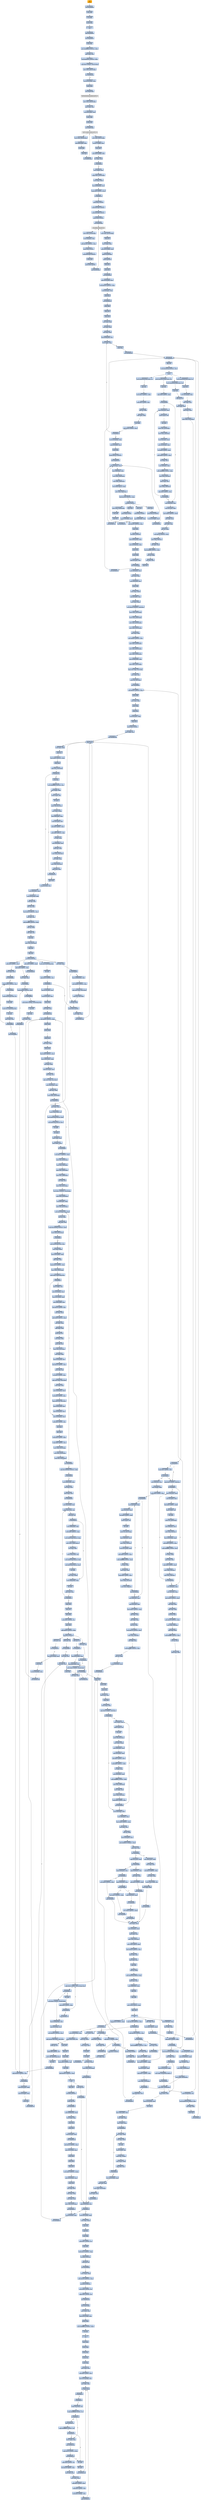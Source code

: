 digraph G {
node[shape=rectangle,style=filled,fillcolor=lightsteelblue,color=lightsteelblue]
bgcolor="transparent"
a0x004da001pusha_[label="start\npusha ",color="lightgrey",fillcolor="orange"];
a0x004da002call_0x004da00a[label="0x004da002\ncall 0x004da00a"];
a0x004da00apopl_ebp[label="0x004da00a\npopl %ebp"];
a0x004da00bincl_ebp[label="0x004da00b\nincl %ebp"];
a0x004da00cpushl_ebp[label="0x004da00c\npushl %ebp"];
a0x004da00dret[label="0x004da00d\nret"];
a0x004da008jmp_0x004da00e[label="0x004da008\njmp 0x004da00e"];
a0x004da00ecall_0x004da014[label="0x004da00e\ncall 0x004da014"];
a0x004da014popl_ebp[label="0x004da014\npopl %ebp"];
a0x004da015movl_0xffffffedUINT32_ebx[label="0x004da015\nmovl $0xffffffed<UINT32>, %ebx"];
a0x004da01aaddl_ebp_ebx[label="0x004da01a\naddl %ebp, %ebx"];
a0x004da01csubl_0xda000UINT32_ebx[label="0x004da01c\nsubl $0xda000<UINT32>, %ebx"];
a0x004da022cmpl_0x0UINT8_0x422ebp_[label="0x004da022\ncmpl $0x0<UINT8>, 0x422(%ebp)"];
a0x004da029movl_ebx_0x422ebp_[label="0x004da029\nmovl %ebx, 0x422(%ebp)"];
a0x004da02fjne_0x004da39a[label="0x004da02f\njne 0x004da39a"];
a0x004da035leal_0x42eebp__eax[label="0x004da035\nleal 0x42e(%ebp), %eax"];
a0x004da03bpushl_eax[label="0x004da03b\npushl %eax"];
a0x004da03ccall_0xf4debp_[label="0x004da03c\ncall 0xf4d(%ebp)"];
GetModuleHandleA_kernel32_dll[label="GetModuleHandleA@kernel32.dll",color="lightgrey",fillcolor="lightgrey"];
a0x004da042movl_eax_0x426ebp_[label="0x004da042\nmovl %eax, 0x426(%ebp)"];
a0x004da048movl_eax_edi[label="0x004da048\nmovl %eax, %edi"];
a0x004da04aleal_0x5eebp__ebx[label="0x004da04a\nleal 0x5e(%ebp), %ebx"];
a0x004da04dpushl_ebx[label="0x004da04d\npushl %ebx"];
a0x004da04epushl_eax[label="0x004da04e\npushl %eax"];
a0x004da04fcall_0xf49ebp_[label="0x004da04f\ncall 0xf49(%ebp)"];
GetProcAddress_kernel32_dll[label="GetProcAddress@kernel32.dll",color="lightgrey",fillcolor="lightgrey"];
a0x004da055movl_eax_0x54debp_[label="0x004da055\nmovl %eax, 0x54d(%ebp)"];
a0x004da05bleal_0x6bebp__ebx[label="0x004da05b\nleal 0x6b(%ebp), %ebx"];
a0x004da05epushl_ebx[label="0x004da05e\npushl %ebx"];
a0x004da05fpushl_edi[label="0x004da05f\npushl %edi"];
a0x004da060call_0xf49ebp_[label="0x004da060\ncall 0xf49(%ebp)"];
a0x004da066movl_eax_0x551ebp_[label="0x004da066\nmovl %eax, 0x551(%ebp)"];
a0x004da06cleal_0x77ebp__eax[label="0x004da06c\nleal 0x77(%ebp), %eax"];
a0x004da06fjmp_eax[label="0x004da06f\njmp %eax"];
a0x004da08amovl_0x531ebp__ebx[label="0x004da08a\nmovl 0x531(%ebp), %ebx"];
a0x004da090orl_ebx_ebx[label="0x004da090\norl %ebx, %ebx"];
a0x004da092je_0x004da09e[label="0x004da092\nje 0x004da09e"];
a0x004da094movl_ebx__eax[label="0x004da094\nmovl (%ebx), %eax"];
a0x004da096xchgl_eax_0x535ebp_[label="0x004da096\nxchgl %eax, 0x535(%ebp)"];
a0x004da09cmovl_eax_ebx_[label="0x004da09c\nmovl %eax, (%ebx)"];
a0x004da09eleal_0x569ebp__esi[label="0x004da09e\nleal 0x569(%ebp), %esi"];
a0x004da0a4cmpl_0x0UINT8_esi_[label="0x004da0a4\ncmpl $0x0<UINT8>, (%esi)"];
a0x004da0a7je_0x004da1ce[label="0x004da0a7\nje 0x004da1ce"];
a0x004da0adpushl_0x4UINT8[label="0x004da0ad\npushl $0x4<UINT8>"];
a0x004da0afpushl_0x1000UINT32[label="0x004da0af\npushl $0x1000<UINT32>"];
a0x004da0b4pushl_0x1800UINT32[label="0x004da0b4\npushl $0x1800<UINT32>"];
a0x004da0b9pushl_0x0UINT8[label="0x004da0b9\npushl $0x0<UINT8>"];
a0x004da0bbcall_0x54debp_[label="0x004da0bb\ncall 0x54d(%ebp)"];
VirtualAlloc_kernel32_dll[label="VirtualAlloc@kernel32.dll",color="lightgrey",fillcolor="lightgrey"];
a0x004da0c1movl_eax_0x156ebp_[label="0x004da0c1\nmovl %eax, 0x156(%ebp)"];
a0x004da0c7movl_0x4esi__eax[label="0x004da0c7\nmovl 0x4(%esi), %eax"];
a0x004da0caaddl_0x10eUINT32_eax[label="0x004da0ca\naddl $0x10e<UINT32>, %eax"];
a0x004da0cfpushl_0x4UINT8[label="0x004da0cf\npushl $0x4<UINT8>"];
a0x004da0d1pushl_0x1000UINT32[label="0x004da0d1\npushl $0x1000<UINT32>"];
a0x004da0d6pushl_eax[label="0x004da0d6\npushl %eax"];
a0x004da0d7pushl_0x0UINT8[label="0x004da0d7\npushl $0x0<UINT8>"];
a0x004da0d9call_0x54debp_[label="0x004da0d9\ncall 0x54d(%ebp)"];
a0x004da0dfmovl_eax_0x152ebp_[label="0x004da0df\nmovl %eax, 0x152(%ebp)"];
a0x004da0e5pushl_esi[label="0x004da0e5\npushl %esi"];
a0x004da0e6movl_esi__ebx[label="0x004da0e6\nmovl (%esi), %ebx"];
a0x004da0e8addl_0x422ebp__ebx[label="0x004da0e8\naddl 0x422(%ebp), %ebx"];
a0x004da0eepushl_0x156ebp_[label="0x004da0ee\npushl 0x156(%ebp)"];
a0x004da0f4pushl_0x4esi_[label="0x004da0f4\npushl 0x4(%esi)"];
a0x004da0f7pushl_eax[label="0x004da0f7\npushl %eax"];
a0x004da0f8pushl_ebx[label="0x004da0f8\npushl %ebx"];
a0x004da0f9call_0x004da66c[label="0x004da0f9\ncall 0x004da66c"];
a0x004da66cmovl_0x10esp__eax[label="0x004da66c\nmovl 0x10(%esp), %eax"];
a0x004da670subl_0x354UINT32_esp[label="0x004da670\nsubl $0x354<UINT32>, %esp"];
a0x004da676leal_0x4esp__ecx[label="0x004da676\nleal 0x4(%esp), %ecx"];
a0x004da67apushl_eax[label="0x004da67a\npushl %eax"];
a0x004da67bcall_0x004daa28[label="0x004da67b\ncall 0x004daa28"];
a0x004daa28pushl_ebx[label="0x004daa28\npushl %ebx"];
a0x004daa29pushl_esi[label="0x004daa29\npushl %esi"];
a0x004daa2apushl_edi[label="0x004daa2a\npushl %edi"];
a0x004daa2bmovl_ecx_edi[label="0x004daa2b\nmovl %ecx, %edi"];
a0x004daa2dxorl_edx_edx[label="0x004daa2d\nxorl %edx, %edx"];
a0x004daa2fxorl_eax_eax[label="0x004daa2f\nxorl %eax, %eax"];
a0x004daa31leal_0x268edi__esi[label="0x004daa31\nleal 0x268(%edi), %esi"];
a0x004daa37movl_edx_esi_[label="0x004daa37\nmovl %edx, (%esi)"];
a0x004daa39pushl_esi[label="0x004daa39\npushl %esi"];
a0x004daa3acall_0x004dac96[label="0x004daa3a\ncall 0x004dac96"];
a0x004dac96call_0x004dac9c[label="0x004dac96\ncall 0x004dac9c"];
a0x004dac9cpopl_esi[label="0x004dac9c\npopl %esi"];
a0x004dac9dsubl_0x4445cbUINT32_esi[label="0x004dac9d\nsubl $0x4445cb<UINT32>, %esi"];
a0x004daca3ret[label="0x004daca3\nret"];
a0x004daa3fmovb_0x44403eeaxesi__cl[label="0x004daa3f\nmovb 0x44403e(%eax,%esi), %cl"];
a0x004daa46popl_esi[label="0x004daa46\npopl %esi"];
a0x004daa47movl_0x1UINT32_ebx[label="0x004daa47\nmovl $0x1<UINT32>, %ebx"];
a0x004daa4caddl_0x4UINT8_esi[label="0x004daa4c\naddl $0x4<UINT8>, %esi"];
a0x004daa4fshll_cl_ebx[label="0x004daa4f\nshll %cl, %ebx"];
a0x004daa51addl_ebx_edx[label="0x004daa51\naddl %ebx, %edx"];
a0x004daa53incl_eax[label="0x004daa53\nincl %eax"];
a0x004daa54cmpl_0x3aUINT8_eax[label="0x004daa54\ncmpl $0x3a<UINT8>, %eax"];
a0x004daa57jb_0x004daa37[label="0x004daa57\njb 0x004daa37"];
a0x004daa59movl_0x10esp__eax[label="0x004daa59\nmovl 0x10(%esp), %eax"];
a0x004daa5dleal_0x10edi__ecx[label="0x004daa5d\nleal 0x10(%edi), %ecx"];
a0x004daa60pushl_eax[label="0x004daa60\npushl %eax"];
a0x004daa61pushl_0x2d1UINT32[label="0x004daa61\npushl $0x2d1<UINT32>"];
a0x004daa66call_0x004da7b3[label="0x004daa66\ncall 0x004da7b3"];
a0x004da7b3movl_0x4esp__eax[label="0x004da7b3\nmovl 0x4(%esp), %eax"];
a0x004da7b7movl_0x8esp__edx[label="0x004da7b7\nmovl 0x8(%esp), %edx"];
a0x004da7bbmovl_eax_0x84ecx_[label="0x004da7bb\nmovl %eax, 0x84(%ecx)"];
a0x004da7c1movl_edx_0x88ecx_[label="0x004da7c1\nmovl %edx, 0x88(%ecx)"];
a0x004da7c7leal_edxeax4__eax[label="0x004da7c7\nleal (%edx,%eax,4), %eax"];
a0x004da7camovl_eax_0x8cecx_[label="0x004da7ca\nmovl %eax, 0x8c(%ecx)"];
a0x004da7d0addl_0x100UINT32_eax[label="0x004da7d0\naddl $0x100<UINT32>, %eax"];
a0x004da7d5ret_0x8UINT16[label="0x004da7d5\nret $0x8<UINT16>"];
a0x004daa6bpushl_eax[label="0x004daa6b\npushl %eax"];
a0x004daa6cpushl_0x1cUINT8[label="0x004daa6c\npushl $0x1c<UINT8>"];
a0x004daa6eleal_0xa0edi__ecx[label="0x004daa6e\nleal 0xa0(%edi), %ecx"];
a0x004daa74call_0x004da7b3[label="0x004daa74\ncall 0x004da7b3"];
a0x004daa79pushl_eax[label="0x004daa79\npushl %eax"];
a0x004daa7apushl_0x8UINT8[label="0x004daa7a\npushl $0x8<UINT8>"];
a0x004daa7cleal_0x130edi__ecx[label="0x004daa7c\nleal 0x130(%edi), %ecx"];
a0x004daa82call_0x004da7b3[label="0x004daa82\ncall 0x004da7b3"];
a0x004daa87pushl_eax[label="0x004daa87\npushl %eax"];
a0x004daa88pushl_0x13UINT8[label="0x004daa88\npushl $0x13<UINT8>"];
a0x004daa8aleal_0x1c0edi__ecx[label="0x004daa8a\nleal 0x1c0(%edi), %ecx"];
a0x004daa90call_0x004da7b3[label="0x004daa90\ncall 0x004da7b3"];
a0x004daa95movl_eax_0x260edi_[label="0x004daa95\nmovl %eax, 0x260(%edi)"];
a0x004daa9bpopl_edi[label="0x004daa9b\npopl %edi"];
a0x004daa9cpopl_esi[label="0x004daa9c\npopl %esi"];
a0x004daa9daddl_0x2f5UINT32_eax[label="0x004daa9d\naddl $0x2f5<UINT32>, %eax"];
a0x004daaa2popl_ebx[label="0x004daaa2\npopl %ebx"];
a0x004daaa3ret_0x4UINT16[label="0x004daaa3\nret $0x4<UINT16>"];
a0x004da680movl_0x35cesp__ecx[label="0x004da680\nmovl 0x35c(%esp), %ecx"];
a0x004da687movl_0x358esp__edx[label="0x004da687\nmovl 0x358(%esp), %edx"];
a0x004da68epushl_ecx[label="0x004da68e\npushl %ecx"];
a0x004da68fpushl_edx[label="0x004da68f\npushl %edx"];
a0x004da690leal_0xcesp__ecx[label="0x004da690\nleal 0xc(%esp), %ecx"];
a0x004da694call_0x004daaa6[label="0x004da694\ncall 0x004daaa6"];
a0x004daaa6movl_0x8esp__eax[label="0x004daaa6\nmovl 0x8(%esp), %eax"];
a0x004daaaamovl_ecx_edx[label="0x004daaaa\nmovl %ecx, %edx"];
a0x004daaacmovl_0x4esp__ecx[label="0x004daaac\nmovl 0x4(%esp), %ecx"];
a0x004daab0pushl_edi[label="0x004daab0\npushl %edi"];
a0x004daab1movl_eax_edx_[label="0x004daab1\nmovl %eax, (%edx)"];
a0x004daab3leal_0x4edx__eax[label="0x004daab3\nleal 0x4(%edx), %eax"];
a0x004daab6movl_ecx_eax_[label="0x004daab6\nmovl %ecx, (%eax)"];
a0x004daab8movl_0x20UINT32_0x4eax_[label="0x004daab8\nmovl $0x20<UINT32>, 0x4(%eax)"];
a0x004daabfmovl_eax_0x10edx_[label="0x004daabf\nmovl %eax, 0x10(%edx)"];
a0x004daac2movl_eax_0xa0edx_[label="0x004daac2\nmovl %eax, 0xa0(%edx)"];
a0x004daac8movl_eax_0x130edx_[label="0x004daac8\nmovl %eax, 0x130(%edx)"];
a0x004daacemovl_eax_0x1c0edx_[label="0x004daace\nmovl %eax, 0x1c0(%edx)"];
a0x004daad4xorl_eax_eax[label="0x004daad4\nxorl %eax, %eax"];
a0x004daad6movl_0xbdUINT32_ecx[label="0x004daad6\nmovl $0xbd<UINT32>, %ecx"];
a0x004daadbmovl_eax_0x250edx_[label="0x004daadb\nmovl %eax, 0x250(%edx)"];
a0x004daae1movl_eax_0x254edx_[label="0x004daae1\nmovl %eax, 0x254(%edx)"];
a0x004daae7movl_eax_0x258edx_[label="0x004daae7\nmovl %eax, 0x258(%edx)"];
a0x004daaedmovl_0x260edx__edi[label="0x004daaed\nmovl 0x260(%edx), %edi"];
a0x004daaf3movl_eax_0x25cedx_[label="0x004daaf3\nmovl %eax, 0x25c(%edx)"];
a0x004daaf9repz_stosl_eax_es_edi_[label="0x004daaf9\nrepz stosl %eax, %es:(%edi)"];
a0x004daafbmovl_edx_ecx[label="0x004daafb\nmovl %edx, %ecx"];
a0x004daafdstosb_al_es_edi_[label="0x004daafd\nstosb %al, %es:(%edi)"];
a0x004daafecall_0x004dab07[label="0x004daafe\ncall 0x004dab07"];
a0x004dab07subl_0x30cUINT32_esp[label="0x004dab07\nsubl $0x30c<UINT32>, %esp"];
a0x004dab0dpushl_ebx[label="0x004dab0d\npushl %ebx"];
a0x004dab0emovl_ecx_ebx[label="0x004dab0e\nmovl %ecx, %ebx"];
a0x004dab10pushl_ebp[label="0x004dab10\npushl %ebp"];
a0x004dab11pushl_esi[label="0x004dab11\npushl %esi"];
a0x004dab12leal_0x4ebx__ebp[label="0x004dab12\nleal 0x4(%ebx), %ebp"];
a0x004dab15pushl_edi[label="0x004dab15\npushl %edi"];
a0x004dab16pushl_0x1UINT8[label="0x004dab16\npushl $0x1<UINT8>"];
a0x004dab18movl_ebp_ecx[label="0x004dab18\nmovl %ebp, %ecx"];
a0x004dab1acall_0x004da748[label="0x004dab1a\ncall 0x004da748"];
a0x004da748pushl_ecx[label="0x004da748\npushl %ecx"];
a0x004da749movl_ecx_edx[label="0x004da749\nmovl %ecx, %edx"];
a0x004da74bpushl_esi[label="0x004da74b\npushl %esi"];
a0x004da74cmovl_0x8UINT32_ecx[label="0x004da74c\nmovl $0x8<UINT32>, %ecx"];
a0x004da751pushl_edi[label="0x004da751\npushl %edi"];
a0x004da752cmpl_ecx_0x4edx_[label="0x004da752\ncmpl %ecx, 0x4(%edx)"];
a0x004da755jb_0x004da78c[label="0x004da755\njb 0x004da78c"];
a0x004da757pushl_ebx[label="0x004da757\npushl %ebx"];
a0x004da758movl_0xfffffff8UINT32_esi[label="0x004da758\nmovl $0xfffffff8<UINT32>, %esi"];
a0x004da75dmovl_edx__eax[label="0x004da75d\nmovl (%edx), %eax"];
a0x004da75fmovb_eax__bl[label="0x004da75f\nmovb (%eax), %bl"];
a0x004da761incl_eax[label="0x004da761\nincl %eax"];
a0x004da762movb_bl_0xcesp_[label="0x004da762\nmovb %bl, 0xc(%esp)"];
a0x004da766movl_eax_edx_[label="0x004da766\nmovl %eax, (%edx)"];
a0x004da768movl_0x8edx__eax[label="0x004da768\nmovl 0x8(%edx), %eax"];
a0x004da76bmovl_0xcesp__edi[label="0x004da76b\nmovl 0xc(%esp), %edi"];
a0x004da76fshll_0x8UINT8_eax[label="0x004da76f\nshll $0x8<UINT8>, %eax"];
a0x004da772andl_0xffUINT32_edi[label="0x004da772\nandl $0xff<UINT32>, %edi"];
a0x004da778orl_edi_eax[label="0x004da778\norl %edi, %eax"];
a0x004da77amovl_0x4edx__edi[label="0x004da77a\nmovl 0x4(%edx), %edi"];
a0x004da77daddl_esi_edi[label="0x004da77d\naddl %esi, %edi"];
a0x004da77fmovl_eax_0x8edx_[label="0x004da77f\nmovl %eax, 0x8(%edx)"];
a0x004da782movl_edi_eax[label="0x004da782\nmovl %edi, %eax"];
a0x004da784movl_edi_0x4edx_[label="0x004da784\nmovl %edi, 0x4(%edx)"];
a0x004da787cmpl_ecx_eax[label="0x004da787\ncmpl %ecx, %eax"];
a0x004da789jae_0x004da75d[label="0x004da789\njae 0x004da75d"];
a0x004da78bpopl_ebx[label="0x004da78b\npopl %ebx"];
a0x004da78cmovl_0x4edx__esi[label="0x004da78c\nmovl 0x4(%edx), %esi"];
a0x004da78fmovl_0x8edx__eax[label="0x004da78f\nmovl 0x8(%edx), %eax"];
a0x004da792movl_0x10esp__edi[label="0x004da792\nmovl 0x10(%esp), %edi"];
a0x004da796subl_esi_ecx[label="0x004da796\nsubl %esi, %ecx"];
a0x004da798shrl_cl_eax[label="0x004da798\nshrl %cl, %eax"];
a0x004da79amovl_0x18UINT32_ecx[label="0x004da79a\nmovl $0x18<UINT32>, %ecx"];
a0x004da79fsubl_edi_ecx[label="0x004da79f\nsubl %edi, %ecx"];
a0x004da7a1andl_0xffffffUINT32_eax[label="0x004da7a1\nandl $0xffffff<UINT32>, %eax"];
a0x004da7a6shrl_cl_eax[label="0x004da7a6\nshrl %cl, %eax"];
a0x004da7a8addl_edi_esi[label="0x004da7a8\naddl %edi, %esi"];
a0x004da7aapopl_edi[label="0x004da7aa\npopl %edi"];
a0x004da7abmovl_esi_0x4edx_[label="0x004da7ab\nmovl %esi, 0x4(%edx)"];
a0x004da7aepopl_esi[label="0x004da7ae\npopl %esi"];
a0x004da7afpopl_ecx[label="0x004da7af\npopl %ecx"];
a0x004da7b0ret_0x4UINT16[label="0x004da7b0\nret $0x4<UINT16>"];
a0x004dab1ftestl_eax_eax[label="0x004dab1f\ntestl %eax, %eax"];
a0x004dab21jne_0x004dab31[label="0x004dab21\njne 0x004dab31"];
a0x004dab23movl_0x260ebx__edi[label="0x004dab23\nmovl 0x260(%ebx), %edi"];
a0x004dab29movl_0xbdUINT32_ecx[label="0x004dab29\nmovl $0xbd<UINT32>, %ecx"];
a0x004dab2erepz_stosl_eax_es_edi_[label="0x004dab2e\nrepz stosl %eax, %es:(%edi)"];
a0x004dab30stosb_al_es_edi_[label="0x004dab30\nstosb %al, %es:(%edi)"];
a0x004dab31xorl_esi_esi[label="0x004dab31\nxorl %esi, %esi"];
a0x004dab33pushl_0x4UINT8[label="0x004dab33\npushl $0x4<UINT8>"];
a0x004dab35movl_ebp_ecx[label="0x004dab35\nmovl %ebp, %ecx"];
a0x004dab37call_0x004da748[label="0x004dab37\ncall 0x004da748"];
a0x004dab3cmovb_al_0x10espesi_[label="0x004dab3c\nmovb %al, 0x10(%esp,%esi)"];
a0x004dab40incl_esi[label="0x004dab40\nincl %esi"];
a0x004dab41cmpl_0x13UINT8_esi[label="0x004dab41\ncmpl $0x13<UINT8>, %esi"];
a0x004dab44jb_0x004dab33[label="0x004dab44\njb 0x004dab33"];
a0x004dab46leal_0x1c0ebx__edi[label="0x004dab46\nleal 0x1c0(%ebx), %edi"];
a0x004dab4cleal_0x10esp__eax[label="0x004dab4c\nleal 0x10(%esp), %eax"];
a0x004dab50pushl_eax[label="0x004dab50\npushl %eax"];
a0x004dab51movl_edi_ecx[label="0x004dab51\nmovl %edi, %ecx"];
a0x004dab53call_0x004da7d8[label="0x004dab53\ncall 0x004da7d8"];
a0x004da7d8subl_0x98UINT32_esp[label="0x004da7d8\nsubl $0x98<UINT32>, %esp"];
a0x004da7depushl_ebx[label="0x004da7de\npushl %ebx"];
a0x004da7dfpushl_ebp[label="0x004da7df\npushl %ebp"];
a0x004da7e0pushl_esi[label="0x004da7e0\npushl %esi"];
a0x004da7e1movl_ecx_edx[label="0x004da7e1\nmovl %ecx, %edx"];
a0x004da7e3pushl_edi[label="0x004da7e3\npushl %edi"];
a0x004da7e4movl_0xfUINT32_ecx[label="0x004da7e4\nmovl $0xf<UINT32>, %ecx"];
a0x004da7e9movl_0x84edx__ebp[label="0x004da7e9\nmovl 0x84(%edx), %ebp"];
a0x004da7efxorl_eax_eax[label="0x004da7ef\nxorl %eax, %eax"];
a0x004da7f1leal_0x2cesp__edi[label="0x004da7f1\nleal 0x2c(%esp), %edi"];
a0x004da7f5xorl_esi_esi[label="0x004da7f5\nxorl %esi, %esi"];
a0x004da7f7repz_stosl_eax_es_edi_[label="0x004da7f7\nrepz stosl %eax, %es:(%edi)"];
a0x004da7f9movl_0xacesp__edi[label="0x004da7f9\nmovl 0xac(%esp), %edi"];
a0x004da800cmpl_esi_ebp[label="0x004da800\ncmpl %esi, %ebp"];
a0x004da802movl_edx_0x20esp_[label="0x004da802\nmovl %edx, 0x20(%esp)"];
a0x004da806jbe_0x004da81d[label="0x004da806\njbe 0x004da81d"];
a0x004da808xorl_ecx_ecx[label="0x004da808\nxorl %ecx, %ecx"];
a0x004da80amovb_eaxedi__cl[label="0x004da80a\nmovb (%eax,%edi), %cl"];
a0x004da80dmovl_0x28especx4__ebx[label="0x004da80d\nmovl 0x28(%esp,%ecx,4), %ebx"];
a0x004da811leal_0x28especx4__ecx[label="0x004da811\nleal 0x28(%esp,%ecx,4), %ecx"];
a0x004da815incl_ebx[label="0x004da815\nincl %ebx"];
a0x004da816incl_eax[label="0x004da816\nincl %eax"];
a0x004da817cmpl_ebp_eax[label="0x004da817\ncmpl %ebp, %eax"];
a0x004da819movl_ebx_ecx_[label="0x004da819\nmovl %ebx, (%ecx)"];
a0x004da81bjb_0x004da808[label="0x004da81b\njb 0x004da808"];
a0x004da81dmovl_0x17UINT32_ecx[label="0x004da81d\nmovl $0x17<UINT32>, %ecx"];
a0x004da822movl_esi_0x28esp_[label="0x004da822\nmovl %esi, 0x28(%esp)"];
a0x004da826movl_esi_0x4edx_[label="0x004da826\nmovl %esi, 0x4(%edx)"];
a0x004da829movl_esi_0x44edx_[label="0x004da829\nmovl %esi, 0x44(%edx)"];
a0x004da82cmovl_esi_0x68esp_[label="0x004da82c\nmovl %esi, 0x68(%esp)"];
a0x004da830xorl_edi_edi[label="0x004da830\nxorl %edi, %edi"];
a0x004da832movl_esi_0x1cesp_[label="0x004da832\nmovl %esi, 0x1c(%esp)"];
a0x004da836movl_0x1UINT32_0x10esp_[label="0x004da836\nmovl $0x1<UINT32>, 0x10(%esp)"];
a0x004da83emovl_ecx_0x18esp_[label="0x004da83e\nmovl %ecx, 0x18(%esp)"];
a0x004da842leal_0x8edx__ebp[label="0x004da842\nleal 0x8(%edx), %ebp"];
a0x004da845movl_esi_0x14esp_[label="0x004da845\nmovl %esi, 0x14(%esp)"];
a0x004da849movl_0x2cespesi__eax[label="0x004da849\nmovl 0x2c(%esp,%esi), %eax"];
a0x004da84dshll_cl_eax[label="0x004da84d\nshll %cl, %eax"];
a0x004da84faddl_eax_edi[label="0x004da84f\naddl %eax, %edi"];
a0x004da851cmpl_0x1000000UINT32_edi[label="0x004da851\ncmpl $0x1000000<UINT32>, %edi"];
a0x004da857movl_edi_0x24esp_[label="0x004da857\nmovl %edi, 0x24(%esp)"];
a0x004da85bja_0x004da8ef[label="0x004da85b\nja 0x004da8ef"];
a0x004da861movl_0x28espesi__eax[label="0x004da861\nmovl 0x28(%esp,%esi), %eax"];
a0x004da865movl_edi_ebp_[label="0x004da865\nmovl %edi, (%ebp)"];
a0x004da868movl_0x3cebp__ebx[label="0x004da868\nmovl 0x3c(%ebp), %ebx"];
a0x004da86baddl_ebx_eax[label="0x004da86b\naddl %ebx, %eax"];
a0x004da86dcmpl_0x10UINT8_ecx[label="0x004da86d\ncmpl $0x10<UINT8>, %ecx"];
a0x004da870movl_eax_0x40ebp_[label="0x004da870\nmovl %eax, 0x40(%ebp)"];
a0x004da873movl_eax_0x6cespesi_[label="0x004da873\nmovl %eax, 0x6c(%esp,%esi)"];
a0x004da877jl_0x004da8c6[label="0x004da877\njl 0x004da8c6"];
a0x004da879movl_ebp__esi[label="0x004da879\nmovl (%ebp), %esi"];
a0x004da87cmovl_0x10esp__eax[label="0x004da87c\nmovl 0x10(%esp), %eax"];
a0x004da880movl_0x1cesp__ebx[label="0x004da880\nmovl 0x1c(%esp), %ebx"];
a0x004da884movl_0x8cedx__edi[label="0x004da884\nmovl 0x8c(%edx), %edi"];
a0x004da88ashrl_0x10UINT8_esi[label="0x004da88a\nshrl $0x10<UINT8>, %esi"];
a0x004da88dmovl_esi_ecx[label="0x004da88d\nmovl %esi, %ecx"];
a0x004da88fandl_0xffUINT32_eax[label="0x004da88f\nandl $0xff<UINT32>, %eax"];
a0x004da894subl_ebx_ecx[label="0x004da894\nsubl %ebx, %ecx"];
a0x004da896addl_ebx_edi[label="0x004da896\naddl %ebx, %edi"];
a0x004da898movb_al_bl[label="0x004da898\nmovb %al, %bl"];
a0x004da89amovl_ecx_edx[label="0x004da89a\nmovl %ecx, %edx"];
a0x004da89cmovb_bl_bh[label="0x004da89c\nmovb %bl, %bh"];
a0x004da89emovl_esi_0x1cesp_[label="0x004da89e\nmovl %esi, 0x1c(%esp)"];
a0x004da8a2movl_ebx_eax[label="0x004da8a2\nmovl %ebx, %eax"];
a0x004da8a4movl_0x14esp__esi[label="0x004da8a4\nmovl 0x14(%esp), %esi"];
a0x004da8a8shll_0x10UINT8_eax[label="0x004da8a8\nshll $0x10<UINT8>, %eax"];
a0x004da8abmovw_bx_ax[label="0x004da8ab\nmovw %bx, %ax"];
a0x004da8aeshrl_0x2UINT8_ecx[label="0x004da8ae\nshrl $0x2<UINT8>, %ecx"];
a0x004da8b1repz_stosl_eax_es_edi_[label="0x004da8b1\nrepz stosl %eax, %es:(%edi)"];
a0x004da8b3movl_edx_ecx[label="0x004da8b3\nmovl %edx, %ecx"];
a0x004da8b5movl_0x20esp__edx[label="0x004da8b5\nmovl 0x20(%esp), %edx"];
a0x004da8b9andl_0x3UINT8_ecx[label="0x004da8b9\nandl $0x3<UINT8>, %ecx"];
a0x004da8bcrepz_stosb_al_es_edi_[label="0x004da8bc\nrepz stosb %al, %es:(%edi)"];
a0x004da8bemovl_0x24esp__edi[label="0x004da8be\nmovl 0x24(%esp), %edi"];
a0x004da8c2movl_0x18esp__ecx[label="0x004da8c2\nmovl 0x18(%esp), %ecx"];
a0x004da8c6movl_0x10esp__eax[label="0x004da8c6\nmovl 0x10(%esp), %eax"];
a0x004da8caaddl_0x4UINT8_esi[label="0x004da8ca\naddl $0x4<UINT8>, %esi"];
a0x004da8cdincl_eax[label="0x004da8cd\nincl %eax"];
a0x004da8cedecl_ecx[label="0x004da8ce\ndecl %ecx"];
a0x004da8cfaddl_0x4UINT8_ebp[label="0x004da8cf\naddl $0x4<UINT8>, %ebp"];
a0x004da8d2cmpl_0x9UINT8_ecx[label="0x004da8d2\ncmpl $0x9<UINT8>, %ecx"];
a0x004da8d5movl_eax_0x10esp_[label="0x004da8d5\nmovl %eax, 0x10(%esp)"];
a0x004da8d9movl_ecx_0x18esp_[label="0x004da8d9\nmovl %ecx, 0x18(%esp)"];
a0x004da8ddmovl_esi_0x14esp_[label="0x004da8dd\nmovl %esi, 0x14(%esp)"];
a0x004da8e1jge_0x004da849[label="0x004da8e1\njge 0x004da849"];
a0x004da8e7cmpl_0x1000000UINT32_edi[label="0x004da8e7\ncmpl $0x1000000<UINT32>, %edi"];
a0x004da8edje_0x004da8fe[label="0x004da8ed\nje 0x004da8fe"];
a0x004da8femovl_0x84edx__eax[label="0x004da8fe\nmovl 0x84(%edx), %eax"];
a0x004da904xorl_ecx_ecx[label="0x004da904\nxorl %ecx, %ecx"];
a0x004da906testl_eax_eax[label="0x004da906\ntestl %eax, %eax"];
a0x004da908jbe_0x004da945[label="0x004da908\njbe 0x004da945"];
a0x004da90amovl_0xacesp__esi[label="0x004da90a\nmovl 0xac(%esp), %esi"];
a0x004da911movb_ecxesi__al[label="0x004da911\nmovb (%ecx,%esi), %al"];
a0x004da914testb_al_al[label="0x004da914\ntestb %al, %al"];
a0x004da916je_0x004da93a[label="0x004da916\nje 0x004da93a"];
a0x004da918movl_0x88edx__edi[label="0x004da918\nmovl 0x88(%edx), %edi"];
a0x004da91eandl_0xffUINT32_eax[label="0x004da91e\nandl $0xff<UINT32>, %eax"];
a0x004da923movl_0x68espeax4__eax[label="0x004da923\nmovl 0x68(%esp,%eax,4), %eax"];
a0x004da927movl_ecx_edieax4_[label="0x004da927\nmovl %ecx, (%edi,%eax,4)"];
a0x004da92axorl_eax_eax[label="0x004da92a\nxorl %eax, %eax"];
a0x004da92cmovb_ecxesi__al[label="0x004da92c\nmovb (%ecx,%esi), %al"];
a0x004da92fmovl_0x68espeax4__edi[label="0x004da92f\nmovl 0x68(%esp,%eax,4), %edi"];
a0x004da933leal_0x68espeax4__eax[label="0x004da933\nleal 0x68(%esp,%eax,4), %eax"];
a0x004da937incl_edi[label="0x004da937\nincl %edi"];
a0x004da938movl_edi_eax_[label="0x004da938\nmovl %edi, (%eax)"];
a0x004da93amovl_0x84edx__eax[label="0x004da93a\nmovl 0x84(%edx), %eax"];
a0x004da940incl_ecx[label="0x004da940\nincl %ecx"];
a0x004da941cmpl_eax_ecx[label="0x004da941\ncmpl %eax, %ecx"];
a0x004da943jb_0x004da911[label="0x004da943\njb 0x004da911"];
a0x004da945popl_edi[label="0x004da945\npopl %edi"];
a0x004da946popl_esi[label="0x004da946\npopl %esi"];
a0x004da947popl_ebp[label="0x004da947\npopl %ebp"];
a0x004da948movb_0x1UINT8_al[label="0x004da948\nmovb $0x1<UINT8>, %al"];
a0x004da94apopl_ebx[label="0x004da94a\npopl %ebx"];
a0x004da94baddl_0x98UINT32_esp[label="0x004da94b\naddl $0x98<UINT32>, %esp"];
a0x004da951ret_0x4UINT16[label="0x004da951\nret $0x4<UINT16>"];
a0x004dab58testb_al_al[label="0x004dab58\ntestb %al, %al"];
a0x004dab5ajne_0x004dab67[label="0x004dab5a\njne 0x004dab67"];
a0x004dab67xorl_esi_esi[label="0x004dab67\nxorl %esi, %esi"];
a0x004dab69movl_edi_ecx[label="0x004dab69\nmovl %edi, %ecx"];
a0x004dab6bcall_0x004da954[label="0x004dab6b\ncall 0x004da954"];
a0x004da954pushl_ecx[label="0x004da954\npushl %ecx"];
a0x004da955pushl_ebx[label="0x004da955\npushl %ebx"];
a0x004da956pushl_esi[label="0x004da956\npushl %esi"];
a0x004da957movl_ecx_esi[label="0x004da957\nmovl %ecx, %esi"];
a0x004da959pushl_edi[label="0x004da959\npushl %edi"];
a0x004da95amovl_esi__eax[label="0x004da95a\nmovl (%esi), %eax"];
a0x004da95ccmpl_0x8UINT8_0x4eax_[label="0x004da95c\ncmpl $0x8<UINT8>, 0x4(%eax)"];
a0x004da960jb_0x004da992[label="0x004da960\njb 0x004da992"];
a0x004da992movl_0x4eax__edx[label="0x004da992\nmovl 0x4(%eax), %edx"];
a0x004da995movl_0x8eax__eax[label="0x004da995\nmovl 0x8(%eax), %eax"];
a0x004da998movl_0x8UINT32_ecx[label="0x004da998\nmovl $0x8<UINT32>, %ecx"];
a0x004da99dsubl_edx_ecx[label="0x004da99d\nsubl %edx, %ecx"];
a0x004da99fshrl_cl_eax[label="0x004da99f\nshrl %cl, %eax"];
a0x004da9a1movl_0x24esi__ecx[label="0x004da9a1\nmovl 0x24(%esi), %ecx"];
a0x004da9a4andl_0xfffe00UINT32_eax[label="0x004da9a4\nandl $0xfffe00<UINT32>, %eax"];
a0x004da9a9cmpl_ecx_eax[label="0x004da9a9\ncmpl %ecx, %eax"];
a0x004da9abjae_0x004da9c1[label="0x004da9ab\njae 0x004da9c1"];
a0x004da9admovl_0x8cesi__edx[label="0x004da9ad\nmovl 0x8c(%esi), %edx"];
a0x004da9b3movl_eax_ecx[label="0x004da9b3\nmovl %eax, %ecx"];
a0x004da9b5shrl_0x10UINT8_ecx[label="0x004da9b5\nshrl $0x10<UINT8>, %ecx"];
a0x004da9b8xorl_ebx_ebx[label="0x004da9b8\nxorl %ebx, %ebx"];
a0x004da9bamovb_ecxedx__bl[label="0x004da9ba\nmovb (%ecx,%edx), %bl"];
a0x004da9bdmovl_ebx_edx[label="0x004da9bd\nmovl %ebx, %edx"];
a0x004da9bfjmp_0x004da9fc[label="0x004da9bf\njmp 0x004da9fc"];
a0x004da9fcmovl_esi__ecx[label="0x004da9fc\nmovl (%esi), %ecx"];
a0x004da9femovl_0x4ecx__edi[label="0x004da9fe\nmovl 0x4(%ecx), %edi"];
a0x004daa01addl_edx_edi[label="0x004daa01\naddl %edx, %edi"];
a0x004daa03movl_edi_0x4ecx_[label="0x004daa03\nmovl %edi, 0x4(%ecx)"];
a0x004daa06movl_esiedx4__ebx[label="0x004daa06\nmovl (%esi,%edx,4), %ebx"];
a0x004daa09movl_0x18UINT32_ecx[label="0x004daa09\nmovl $0x18<UINT32>, %ecx"];
a0x004daa0esubl_ebx_eax[label="0x004daa0e\nsubl %ebx, %eax"];
a0x004daa10subl_edx_ecx[label="0x004daa10\nsubl %edx, %ecx"];
a0x004daa12popl_edi[label="0x004daa12\npopl %edi"];
a0x004daa13shrl_cl_eax[label="0x004daa13\nshrl %cl, %eax"];
a0x004daa15movl_0x44esiedx4__ecx[label="0x004daa15\nmovl 0x44(%esi,%edx,4), %ecx"];
a0x004daa19addl_ecx_eax[label="0x004daa19\naddl %ecx, %eax"];
a0x004daa1bmovl_0x88esi__ecx[label="0x004daa1b\nmovl 0x88(%esi), %ecx"];
a0x004daa21popl_esi[label="0x004daa21\npopl %esi"];
a0x004daa22popl_ebx[label="0x004daa22\npopl %ebx"];
a0x004daa23movl_ecxeax4__eax[label="0x004daa23\nmovl (%ecx,%eax,4), %eax"];
a0x004daa26popl_ecx[label="0x004daa26\npopl %ecx"];
a0x004daa27ret[label="0x004daa27\nret"];
a0x004dab70cmpl_0x10UINT8_eax[label="0x004dab70\ncmpl $0x10<UINT8>, %eax"];
a0x004dab73jae_0x004dab8a[label="0x004dab73\njae 0x004dab8a"];
a0x004dab75movl_0x260ebx__ecx[label="0x004dab75\nmovl 0x260(%ebx), %ecx"];
a0x004dab7bmovb_ecxesi__dl[label="0x004dab7b\nmovb (%ecx,%esi), %dl"];
a0x004dab7eaddb_al_dl[label="0x004dab7e\naddb %al, %dl"];
a0x004dab80andb_0xfUINT8_dl[label="0x004dab80\nandb $0xf<UINT8>, %dl"];
a0x004dab83movb_dl_0x24espesi_[label="0x004dab83\nmovb %dl, 0x24(%esp,%esi)"];
a0x004dab87incl_esi[label="0x004dab87\nincl %esi"];
a0x004dab88jmp_0x004dabea[label="0x004dab88\njmp 0x004dabea"];
a0x004dabeacmpl_0x2f5UINT32_esi[label="0x004dabea\ncmpl $0x2f5<UINT32>, %esi"];
a0x004dabf0jl_0x004dab69[label="0x004dabf0\njl 0x004dab69"];
a0x004da962movl_eax__ecx[label="0x004da962\nmovl (%eax), %ecx"];
a0x004da964movb_ecx__dl[label="0x004da964\nmovb (%ecx), %dl"];
a0x004da966incl_ecx[label="0x004da966\nincl %ecx"];
a0x004da967movb_dl_0xcesp_[label="0x004da967\nmovb %dl, 0xc(%esp)"];
a0x004da96bmovl_ecx_eax_[label="0x004da96b\nmovl %ecx, (%eax)"];
a0x004da96dmovl_0x8eax__ecx[label="0x004da96d\nmovl 0x8(%eax), %ecx"];
a0x004da970movl_0xcesp__edx[label="0x004da970\nmovl 0xc(%esp), %edx"];
a0x004da974shll_0x8UINT8_ecx[label="0x004da974\nshll $0x8<UINT8>, %ecx"];
a0x004da977andl_0xffUINT32_edx[label="0x004da977\nandl $0xff<UINT32>, %edx"];
a0x004da97dorl_edx_ecx[label="0x004da97d\norl %edx, %ecx"];
a0x004da97fmovl_0x4eax__edx[label="0x004da97f\nmovl 0x4(%eax), %edx"];
a0x004da982addl_0xfffffff8UINT8_edx[label="0x004da982\naddl $0xfffffff8<UINT8>, %edx"];
a0x004da985movl_ecx_0x8eax_[label="0x004da985\nmovl %ecx, 0x8(%eax)"];
a0x004da988movl_edx_ecx[label="0x004da988\nmovl %edx, %ecx"];
a0x004da98amovl_edx_0x4eax_[label="0x004da98a\nmovl %edx, 0x4(%eax)"];
a0x004da98dcmpl_0x8UINT8_ecx[label="0x004da98d\ncmpl $0x8<UINT8>, %ecx"];
a0x004da990jae_0x004da962[label="0x004da990\njae 0x004da962"];
a0x004dab8ajne_0x004dabb4[label="0x004dab8a\njne 0x004dabb4"];
a0x004dab8cpushl_0x2UINT8[label="0x004dab8c\npushl $0x2<UINT8>"];
a0x004dab8emovl_ebp_ecx[label="0x004dab8e\nmovl %ebp, %ecx"];
a0x004dab90call_0x004da748[label="0x004dab90\ncall 0x004da748"];
a0x004dab95addl_0x3UINT8_eax[label="0x004dab95\naddl $0x3<UINT8>, %eax"];
a0x004dab98testl_eax_eax[label="0x004dab98\ntestl %eax, %eax"];
a0x004dab9ajle_0x004dabea[label="0x004dab9a\njle 0x004dabea"];
a0x004dab9ccmpl_0x2f5UINT32_esi[label="0x004dab9c\ncmpl $0x2f5<UINT32>, %esi"];
a0x004daba2jnl_0x004dabf6[label="0x004daba2\njnl 0x004dabf6"];
a0x004daba4movb_0x23espesi__cl[label="0x004daba4\nmovb 0x23(%esp,%esi), %cl"];
a0x004daba8decl_eax[label="0x004daba8\ndecl %eax"];
a0x004daba9movb_cl_0x24espesi_[label="0x004daba9\nmovb %cl, 0x24(%esp,%esi)"];
a0x004dabadincl_esi[label="0x004dabad\nincl %esi"];
a0x004dabaetestl_eax_eax[label="0x004dabae\ntestl %eax, %eax"];
a0x004dabb0jg_0x004dab9c[label="0x004dabb0\njg 0x004dab9c"];
a0x004dabb2jmp_0x004dabea[label="0x004dabb2\njmp 0x004dabea"];
a0x004da9c1cmpl_0x2cesi__eax[label="0x004da9c1\ncmpl 0x2c(%esi), %eax"];
a0x004da9c4jae_0x004da9d0[label="0x004da9c4\njae 0x004da9d0"];
a0x004da9c6cmpl_0x28esi__eax[label="0x004da9c6\ncmpl 0x28(%esi), %eax"];
a0x004da9c9sbbl_edx_edx[label="0x004da9c9\nsbbl %edx, %edx"];
a0x004da9cbaddl_0xaUINT8_edx[label="0x004da9cb\naddl $0xa<UINT8>, %edx"];
a0x004da9cejmp_0x004da9fc[label="0x004da9ce\njmp 0x004da9fc"];
a0x004dabb4cmpl_0x11UINT8_eax[label="0x004dabb4\ncmpl $0x11<UINT8>, %eax"];
a0x004dabb7jne_0x004dabc7[label="0x004dabb7\njne 0x004dabc7"];
a0x004dabb9pushl_0x3UINT8[label="0x004dabb9\npushl $0x3<UINT8>"];
a0x004dabbbmovl_ebp_ecx[label="0x004dabbb\nmovl %ebp, %ecx"];
a0x004dabbdcall_0x004da748[label="0x004dabbd\ncall 0x004da748"];
a0x004dabc2addl_0x3UINT8_eax[label="0x004dabc2\naddl $0x3<UINT8>, %eax"];
a0x004dabc5jmp_0x004dabd3[label="0x004dabc5\njmp 0x004dabd3"];
a0x004dabd3testl_eax_eax[label="0x004dabd3\ntestl %eax, %eax"];
a0x004dabd5jle_0x004dabea[label="0x004dabd5\njle 0x004dabea"];
a0x004dabd7cmpl_0x2f5UINT32_esi[label="0x004dabd7\ncmpl $0x2f5<UINT32>, %esi"];
a0x004dabddjnl_0x004dabf6[label="0x004dabdd\njnl 0x004dabf6"];
a0x004dabdfmovb_0x0UINT8_0x24espesi_[label="0x004dabdf\nmovb $0x0<UINT8>, 0x24(%esp,%esi)"];
a0x004dabe4incl_esi[label="0x004dabe4\nincl %esi"];
a0x004dabe5decl_eax[label="0x004dabe5\ndecl %eax"];
a0x004dabe6testl_eax_eax[label="0x004dabe6\ntestl %eax, %eax"];
a0x004dabe8jg_0x004dabd7[label="0x004dabe8\njg 0x004dabd7"];
a0x004dabc7pushl_0x7UINT8[label="0x004dabc7\npushl $0x7<UINT8>"];
a0x004dabc9movl_ebp_ecx[label="0x004dabc9\nmovl %ebp, %ecx"];
a0x004dabcbcall_0x004da748[label="0x004dabcb\ncall 0x004da748"];
a0x004dabd0addl_0xbUINT8_eax[label="0x004dabd0\naddl $0xb<UINT8>, %eax"];
a0x004dabf6leal_0x24esp__edx[label="0x004dabf6\nleal 0x24(%esp), %edx"];
a0x004dabfaleal_0x10ebx__ecx[label="0x004dabfa\nleal 0x10(%ebx), %ecx"];
a0x004dabfdpushl_edx[label="0x004dabfd\npushl %edx"];
a0x004dabfecall_0x004da7d8[label="0x004dabfe\ncall 0x004da7d8"];
a0x004dac03testb_al_al[label="0x004dac03\ntestb %al, %al"];
a0x004dac05jne_0x004dac12[label="0x004dac05\njne 0x004dac12"];
a0x004dac12leal_0x2f5esp__eax[label="0x004dac12\nleal 0x2f5(%esp), %eax"];
a0x004dac19leal_0xa0ebx__ecx[label="0x004dac19\nleal 0xa0(%ebx), %ecx"];
a0x004dac1fpushl_eax[label="0x004dac1f\npushl %eax"];
a0x004dac20call_0x004da7d8[label="0x004dac20\ncall 0x004da7d8"];
a0x004dac25testb_al_al[label="0x004dac25\ntestb %al, %al"];
a0x004dac27jne_0x004dac34[label="0x004dac27\njne 0x004dac34"];
a0x004dac34leal_0x311esp__ecx[label="0x004dac34\nleal 0x311(%esp), %ecx"];
a0x004dac3bpushl_ecx[label="0x004dac3b\npushl %ecx"];
a0x004dac3cleal_0x130ebx__ecx[label="0x004dac3c\nleal 0x130(%ebx), %ecx"];
a0x004dac42call_0x004da7d8[label="0x004dac42\ncall 0x004da7d8"];
a0x004dac47testb_al_al[label="0x004dac47\ntestb %al, %al"];
a0x004dac49jne_0x004dac56[label="0x004dac49\njne 0x004dac56"];
a0x004dac56movb_0x0UINT8_0x264ebx_[label="0x004dac56\nmovb $0x0<UINT8>, 0x264(%ebx)"];
a0x004dac5dxorl_eax_eax[label="0x004dac5d\nxorl %eax, %eax"];
a0x004dac5fcmpb_0x3UINT8_0x311espeax_[label="0x004dac5f\ncmpb $0x3<UINT8>, 0x311(%esp,%eax)"];
a0x004dac67jne_0x004dac71[label="0x004dac67\njne 0x004dac71"];
a0x004dac69incl_eax[label="0x004dac69\nincl %eax"];
a0x004dac6acmpl_0x8UINT8_eax[label="0x004dac6a\ncmpl $0x8<UINT8>, %eax"];
a0x004dac6djb_0x004dac5f[label="0x004dac6d\njb 0x004dac5f"];
a0x004dac6fjmp_0x004dac78[label="0x004dac6f\njmp 0x004dac78"];
a0x004dac78movl_0x260ebx__edi[label="0x004dac78\nmovl 0x260(%ebx), %edi"];
a0x004dac7eleal_0x24esp__esi[label="0x004dac7e\nleal 0x24(%esp), %esi"];
a0x004dac82movl_0x2f5UINT32_ecx[label="0x004dac82\nmovl $0x2f5<UINT32>, %ecx"];
a0x004dac87repz_movsb_ds_esi__es_edi_[label="0x004dac87\nrepz movsb %ds:(%esi), %es:(%edi)"];
a0x004dac89popl_edi[label="0x004dac89\npopl %edi"];
a0x004dac8apopl_esi[label="0x004dac8a\npopl %esi"];
a0x004dac8bpopl_ebp[label="0x004dac8b\npopl %ebp"];
a0x004dac8cmovb_0x1UINT8_al[label="0x004dac8c\nmovb $0x1<UINT8>, %al"];
a0x004dac8epopl_ebx[label="0x004dac8e\npopl %ebx"];
a0x004dac8faddl_0x30cUINT32_esp[label="0x004dac8f\naddl $0x30c<UINT32>, %esp"];
a0x004dac95ret[label="0x004dac95\nret"];
a0x004dab03popl_edi[label="0x004dab03\npopl %edi"];
a0x004dab04ret_0x8UINT16[label="0x004dab04\nret $0x8<UINT16>"];
a0x004da699testb_al_al[label="0x004da699\ntestb %al, %al"];
a0x004da69bjne_0x004da6a7[label="0x004da69b\njne 0x004da6a7"];
a0x004da6a7movl_0x360esp__ecx[label="0x004da6a7\nmovl 0x360(%esp), %ecx"];
a0x004da6aeleal_esp__eax[label="0x004da6ae\nleal (%esp), %eax"];
a0x004da6b1pushl_eax[label="0x004da6b1\npushl %eax"];
a0x004da6b2pushl_ecx[label="0x004da6b2\npushl %ecx"];
a0x004da6b3leal_0xcesp__ecx[label="0x004da6b3\nleal 0xc(%esp), %ecx"];
a0x004da6b7call_0x004daca4[label="0x004da6b7\ncall 0x004daca4"];
a0x004daca4subl_0x14UINT8_esp[label="0x004daca4\nsubl $0x14<UINT8>, %esp"];
a0x004daca7movl_0x1cesp__eax[label="0x004daca7\nmovl 0x1c(%esp), %eax"];
a0x004dacabpushl_ebx[label="0x004dacab\npushl %ebx"];
a0x004dacacpushl_ebp[label="0x004dacac\npushl %ebp"];
a0x004dacadpushl_esi[label="0x004dacad\npushl %esi"];
a0x004dacaemovl_0x0UINT32_eax_[label="0x004dacae\nmovl $0x0<UINT32>, (%eax)"];
a0x004dacb4movl_0x24esp__eax[label="0x004dacb4\nmovl 0x24(%esp), %eax"];
a0x004dacb8pushl_edi[label="0x004dacb8\npushl %edi"];
a0x004dacb9xorl_edi_edi[label="0x004dacb9\nxorl %edi, %edi"];
a0x004dacbbtestl_eax_eax[label="0x004dacbb\ntestl %eax, %eax"];
a0x004dacbdmovl_ecx_esi[label="0x004dacbd\nmovl %ecx, %esi"];
a0x004dacbfmovl_edi_0x10esp_[label="0x004dacbf\nmovl %edi, 0x10(%esp)"];
a0x004dacc3jbe_0x004daf24[label="0x004dacc3\njbe 0x004daf24"];
a0x004dacc9leal_0x10esi__ecx[label="0x004dacc9\nleal 0x10(%esi), %ecx"];
a0x004daccccall_0x004da954[label="0x004daccc\ncall 0x004da954"];
a0x004dacd1cmpl_0x100UINT32_eax[label="0x004dacd1\ncmpl $0x100<UINT32>, %eax"];
a0x004dacd6jae_0x004daceb[label="0x004dacd6\njae 0x004daceb"];
a0x004dacd8movl_esi__ecx[label="0x004dacd8\nmovl (%esi), %ecx"];
a0x004dacdamovb_al_ecx_[label="0x004dacda\nmovb %al, (%ecx)"];
a0x004dacdcmovl_esi__ecx[label="0x004dacdc\nmovl (%esi), %ecx"];
a0x004dacdeincl_ecx[label="0x004dacde\nincl %ecx"];
a0x004dacdfincl_edi[label="0x004dacdf\nincl %edi"];
a0x004dace0movl_ecx_esi_[label="0x004dace0\nmovl %ecx, (%esi)"];
a0x004dace2movl_edi_0x10esp_[label="0x004dace2\nmovl %edi, 0x10(%esp)"];
a0x004dace6jmp_0x004daf14[label="0x004dace6\njmp 0x004daf14"];
a0x004daf14cmpl_0x28esp__edi[label="0x004daf14\ncmpl 0x28(%esp), %edi"];
a0x004daf18jb_0x004dacc9[label="0x004daf18\njb 0x004dacc9"];
a0x004da9d0cmpl_0x30esi__eax[label="0x004da9d0\ncmpl 0x30(%esi), %eax"];
a0x004da9d3jae_0x004da9dc[label="0x004da9d3\njae 0x004da9dc"];
a0x004da9d5movl_0xbUINT32_edx[label="0x004da9d5\nmovl $0xb<UINT32>, %edx"];
a0x004da9dajmp_0x004da9fc[label="0x004da9da\njmp 0x004da9fc"];
a0x004dacebcmpl_0x2d0UINT32_eax[label="0x004daceb\ncmpl $0x2d0<UINT32>, %eax"];
a0x004dacf0jae_0x004daf09[label="0x004dacf0\njae 0x004daf09"];
a0x004dacf6addl_0xffffff00UINT32_eax[label="0x004dacf6\naddl $0xffffff00<UINT32>, %eax"];
a0x004dacfbmovl_eax_ebp[label="0x004dacfb\nmovl %eax, %ebp"];
a0x004dacfdandl_0x7UINT8_eax[label="0x004dacfd\nandl $0x7<UINT8>, %eax"];
a0x004dad00shrl_0x3UINT8_ebp[label="0x004dad00\nshrl $0x3<UINT8>, %ebp"];
a0x004dad03leal_0x2eax__edx[label="0x004dad03\nleal 0x2(%eax), %edx"];
a0x004dad06cmpl_0x7UINT8_eax[label="0x004dad06\ncmpl $0x7<UINT8>, %eax"];
a0x004dad09movl_edx_0x14esp_[label="0x004dad09\nmovl %edx, 0x14(%esp)"];
a0x004dad0djne_0x004dada7[label="0x004dad0d\njne 0x004dada7"];
a0x004dada7movb_0x264esi__al[label="0x004dada7\nmovb 0x264(%esi), %al"];
a0x004dadadmovl_0x268esiebp4__ebx[label="0x004dadad\nmovl 0x268(%esi,%ebp,4), %ebx"];
a0x004dadb4xorl_edx_edx[label="0x004dadb4\nxorl %edx, %edx"];
a0x004dadb6pushl_esi[label="0x004dadb6\npushl %esi"];
a0x004dadb7call_0x004dac96[label="0x004dadb7\ncall 0x004dac96"];
a0x004dadbcmovb_0x44403eebpesi__dl[label="0x004dadbc\nmovb 0x44403e(%ebp,%esi), %dl"];
a0x004dadc3popl_esi[label="0x004dadc3\npopl %esi"];
a0x004dadc4testb_al_al[label="0x004dadc4\ntestb %al, %al"];
a0x004dadc6movl_edx_edi[label="0x004dadc6\nmovl %edx, %edi"];
a0x004dadc8je_0x004dae40[label="0x004dadc8\nje 0x004dae40"];
a0x004dae40cmpl_0x8UINT8_0x8esi_[label="0x004dae40\ncmpl $0x8<UINT8>, 0x8(%esi)"];
a0x004dae44jb_0x004dae77[label="0x004dae44\njb 0x004dae77"];
a0x004dae46movl_0x4esi__eax[label="0x004dae46\nmovl 0x4(%esi), %eax"];
a0x004dae49movl_0xcesi__edx[label="0x004dae49\nmovl 0xc(%esi), %edx"];
a0x004dae4cshll_0x8UINT8_edx[label="0x004dae4c\nshll $0x8<UINT8>, %edx"];
a0x004dae4fmovb_eax__cl[label="0x004dae4f\nmovb (%eax), %cl"];
a0x004dae51incl_eax[label="0x004dae51\nincl %eax"];
a0x004dae52movb_cl_0x20esp_[label="0x004dae52\nmovb %cl, 0x20(%esp)"];
a0x004dae56movl_0x8esi__ecx[label="0x004dae56\nmovl 0x8(%esi), %ecx"];
a0x004dae59movl_eax_0x4esi_[label="0x004dae59\nmovl %eax, 0x4(%esi)"];
a0x004dae5cmovl_0x20esp__eax[label="0x004dae5c\nmovl 0x20(%esp), %eax"];
a0x004dae60andl_0xffUINT32_eax[label="0x004dae60\nandl $0xff<UINT32>, %eax"];
a0x004dae65addl_0xfffffff8UINT8_ecx[label="0x004dae65\naddl $0xfffffff8<UINT8>, %ecx"];
a0x004dae68orl_eax_edx[label="0x004dae68\norl %eax, %edx"];
a0x004dae6amovl_ecx_eax[label="0x004dae6a\nmovl %ecx, %eax"];
a0x004dae6ccmpl_0x8UINT8_eax[label="0x004dae6c\ncmpl $0x8<UINT8>, %eax"];
a0x004dae6fmovl_edx_0xcesi_[label="0x004dae6f\nmovl %edx, 0xc(%esi)"];
a0x004dae72movl_ecx_0x8esi_[label="0x004dae72\nmovl %ecx, 0x8(%esi)"];
a0x004dae75jae_0x004dae46[label="0x004dae75\njae 0x004dae46"];
a0x004dae77movl_0x8esi__edx[label="0x004dae77\nmovl 0x8(%esi), %edx"];
a0x004dae7amovl_0xcesi__eax[label="0x004dae7a\nmovl 0xc(%esi), %eax"];
a0x004dae7dmovl_0x8UINT32_ecx[label="0x004dae7d\nmovl $0x8<UINT32>, %ecx"];
a0x004dae82subl_edx_ecx[label="0x004dae82\nsubl %edx, %ecx"];
a0x004dae84addl_edi_edx[label="0x004dae84\naddl %edi, %edx"];
a0x004dae86shrl_cl_eax[label="0x004dae86\nshrl %cl, %eax"];
a0x004dae88movl_0x18UINT32_ecx[label="0x004dae88\nmovl $0x18<UINT32>, %ecx"];
a0x004dae8dmovl_edx_0x8esi_[label="0x004dae8d\nmovl %edx, 0x8(%esi)"];
a0x004dae90subl_edi_ecx[label="0x004dae90\nsubl %edi, %ecx"];
a0x004dae92andl_0xffffffUINT32_eax[label="0x004dae92\nandl $0xffffff<UINT32>, %eax"];
a0x004dae97shrl_cl_eax[label="0x004dae97\nshrl %cl, %eax"];
a0x004dae99addl_eax_ebx[label="0x004dae99\naddl %eax, %ebx"];
a0x004dae9bcmpl_0x3UINT8_ebx[label="0x004dae9b\ncmpl $0x3<UINT8>, %ebx"];
a0x004dae9ejae_0x004daeba[label="0x004dae9e\njae 0x004daeba"];
a0x004daebamovl_0x254esi__eax[label="0x004daeba\nmovl 0x254(%esi), %eax"];
a0x004daec0movl_0x250esi__edx[label="0x004daec0\nmovl 0x250(%esi), %edx"];
a0x004daec6leal__3ebx__ecx[label="0x004daec6\nleal -3(%ebx), %ecx"];
a0x004daec9movl_eax_0x258esi_[label="0x004daec9\nmovl %eax, 0x258(%esi)"];
a0x004daecfmovl_edx_0x254esi_[label="0x004daecf\nmovl %edx, 0x254(%esi)"];
a0x004daed5movl_ecx_0x250esi_[label="0x004daed5\nmovl %ecx, 0x250(%esi)"];
a0x004daedbmovl_esi__eax[label="0x004daedb\nmovl (%esi), %eax"];
a0x004daeddmovl_0x14esp__edi[label="0x004daedd\nmovl 0x14(%esp), %edi"];
a0x004daee1incl_ecx[label="0x004daee1\nincl %ecx"];
a0x004daee2leal_eaxedi__edx[label="0x004daee2\nleal (%eax,%edi), %edx"];
a0x004daee5cmpl_edx_eax[label="0x004daee5\ncmpl %edx, %eax"];
a0x004daee7movl_edx_esi_[label="0x004daee7\nmovl %edx, (%esi)"];
a0x004daee9jae_0x004daefb[label="0x004daee9\njae 0x004daefb"];
a0x004daeebmovl_eax_edx[label="0x004daeeb\nmovl %eax, %edx"];
a0x004daeedsubl_ecx_edx[label="0x004daeed\nsubl %ecx, %edx"];
a0x004daeefincl_eax[label="0x004daeef\nincl %eax"];
a0x004daef0movb_edx__dl[label="0x004daef0\nmovb (%edx), %dl"];
a0x004daef2movb_dl__1eax_[label="0x004daef2\nmovb %dl, -1(%eax)"];
a0x004daef5movl_esi__edx[label="0x004daef5\nmovl (%esi), %edx"];
a0x004daef7cmpl_edx_eax[label="0x004daef7\ncmpl %edx, %eax"];
a0x004daef9jb_0x004daeeb[label="0x004daef9\njb 0x004daeeb"];
a0x004daefbmovl_0x10esp__eax[label="0x004daefb\nmovl 0x10(%esp), %eax"];
a0x004daeffaddl_edi_eax[label="0x004daeff\naddl %edi, %eax"];
a0x004daf01movl_eax_0x10esp_[label="0x004daf01\nmovl %eax, 0x10(%esp)"];
a0x004daf05movl_eax_edi[label="0x004daf05\nmovl %eax, %edi"];
a0x004daf07jmp_0x004daf14[label="0x004daf07\njmp 0x004daf14"];
a0x004da9dccmpl_0x34esi__eax[label="0x004da9dc\ncmpl 0x34(%esi), %eax"];
a0x004da9dfjae_0x004da9e8[label="0x004da9df\njae 0x004da9e8"];
a0x004da9e8cmpl_0x38esi__eax[label="0x004da9e8\ncmpl 0x38(%esi), %eax"];
a0x004da9ebjae_0x004da9f4[label="0x004da9eb\njae 0x004da9f4"];
a0x004da9edmovl_0xdUINT32_edx[label="0x004da9ed\nmovl $0xd<UINT32>, %edx"];
a0x004da9f2jmp_0x004da9fc[label="0x004da9f2\njmp 0x004da9fc"];
a0x004daea0movl_0x250esiebx4__ecx[label="0x004daea0\nmovl 0x250(%esi,%ebx,4), %ecx"];
a0x004daea7testl_ebx_ebx[label="0x004daea7\ntestl %ebx, %ebx"];
a0x004daea9je_0x004daedb[label="0x004daea9\nje 0x004daedb"];
a0x004dad13leal_0xa0esi__ecx[label="0x004dad13\nleal 0xa0(%esi), %ecx"];
a0x004dad19call_0x004da954[label="0x004dad19\ncall 0x004da954"];
a0x004dad1emovl_0x8esi__ecx[label="0x004dad1e\nmovl 0x8(%esi), %ecx"];
a0x004dad21xorl_ebx_ebx[label="0x004dad21\nxorl %ebx, %ebx"];
a0x004dad23pushl_esi[label="0x004dad23\npushl %esi"];
a0x004dad24call_0x004dac96[label="0x004dad24\ncall 0x004dac96"];
a0x004dad29movb_0x444022eaxesi__bl[label="0x004dad29\nmovb 0x444022(%eax,%esi), %bl"];
a0x004dad30popl_esi[label="0x004dad30\npopl %esi"];
a0x004dad31cmpl_0x8UINT8_ecx[label="0x004dad31\ncmpl $0x8<UINT8>, %ecx"];
a0x004dad34jb_0x004dad68[label="0x004dad34\njb 0x004dad68"];
a0x004dad68movl_0x8esi__edi[label="0x004dad68\nmovl 0x8(%esi), %edi"];
a0x004dad6bmovl_0xcesi__edx[label="0x004dad6b\nmovl 0xc(%esi), %edx"];
a0x004dad6emovl_0x8UINT32_ecx[label="0x004dad6e\nmovl $0x8<UINT32>, %ecx"];
a0x004dad73subl_edi_ecx[label="0x004dad73\nsubl %edi, %ecx"];
a0x004dad75addl_ebx_edi[label="0x004dad75\naddl %ebx, %edi"];
a0x004dad77shrl_cl_edx[label="0x004dad77\nshrl %cl, %edx"];
a0x004dad79movl_0x18UINT32_ecx[label="0x004dad79\nmovl $0x18<UINT32>, %ecx"];
a0x004dad7emovl_edi_0x8esi_[label="0x004dad7e\nmovl %edi, 0x8(%esi)"];
a0x004dad81subl_ebx_ecx[label="0x004dad81\nsubl %ebx, %ecx"];
a0x004dad83andl_0xffffffUINT32_edx[label="0x004dad83\nandl $0xffffff<UINT32>, %edx"];
a0x004dad89shrl_cl_edx[label="0x004dad89\nshrl %cl, %edx"];
a0x004dad8bxorl_ecx_ecx[label="0x004dad8b\nxorl %ecx, %ecx"];
a0x004dad8dpushl_esi[label="0x004dad8d\npushl %esi"];
a0x004dad8ecall_0x004dac96[label="0x004dad8e\ncall 0x004dac96"];
a0x004dad93movb_0x444006eaxesi__cl[label="0x004dad93\nmovb 0x444006(%eax,%esi), %cl"];
a0x004dad9apopl_esi[label="0x004dad9a\npopl %esi"];
a0x004dad9bmovl_0x14esp__eax[label="0x004dad9b\nmovl 0x14(%esp), %eax"];
a0x004dad9faddl_edx_ecx[label="0x004dad9f\naddl %edx, %ecx"];
a0x004dada1addl_ecx_eax[label="0x004dada1\naddl %ecx, %eax"];
a0x004dada3movl_eax_0x14esp_[label="0x004dada3\nmovl %eax, 0x14(%esp)"];
a0x004daeabmovl_0x250esi__edx[label="0x004daeab\nmovl 0x250(%esi), %edx"];
a0x004daeb1movl_edx_0x250esiebx4_[label="0x004daeb1\nmovl %edx, 0x250(%esi,%ebx,4)"];
a0x004daeb8jmp_0x004daed5[label="0x004daeb8\njmp 0x004daed5"];
a0x004dad36movl_0x4esi__ecx[label="0x004dad36\nmovl 0x4(%esi), %ecx"];
a0x004dad39movb_ecx__dl[label="0x004dad39\nmovb (%ecx), %dl"];
a0x004dad3bincl_ecx[label="0x004dad3b\nincl %ecx"];
a0x004dad3cmovb_dl_0x18esp_[label="0x004dad3c\nmovb %dl, 0x18(%esp)"];
a0x004dad40movl_ecx_0x4esi_[label="0x004dad40\nmovl %ecx, 0x4(%esi)"];
a0x004dad43movl_0xcesi__ecx[label="0x004dad43\nmovl 0xc(%esi), %ecx"];
a0x004dad46movl_0x18esp__edx[label="0x004dad46\nmovl 0x18(%esp), %edx"];
a0x004dad4ashll_0x8UINT8_ecx[label="0x004dad4a\nshll $0x8<UINT8>, %ecx"];
a0x004dad4dandl_0xffUINT32_edx[label="0x004dad4d\nandl $0xff<UINT32>, %edx"];
a0x004dad53orl_edx_ecx[label="0x004dad53\norl %edx, %ecx"];
a0x004dad55movl_0x8esi__edx[label="0x004dad55\nmovl 0x8(%esi), %edx"];
a0x004dad58addl_0xfffffff8UINT8_edx[label="0x004dad58\naddl $0xfffffff8<UINT8>, %edx"];
a0x004dad5bmovl_ecx_0xcesi_[label="0x004dad5b\nmovl %ecx, 0xc(%esi)"];
a0x004dad5emovl_edx_ecx[label="0x004dad5e\nmovl %edx, %ecx"];
a0x004dad60movl_edx_0x8esi_[label="0x004dad60\nmovl %edx, 0x8(%esi)"];
a0x004dad63cmpl_0x8UINT8_ecx[label="0x004dad63\ncmpl $0x8<UINT8>, %ecx"];
a0x004dad66jae_0x004dad36[label="0x004dad66\njae 0x004dad36"];
a0x004da9e1movl_0xcUINT32_edx[label="0x004da9e1\nmovl $0xc<UINT32>, %edx"];
a0x004da9e6jmp_0x004da9fc[label="0x004da9e6\njmp 0x004da9fc"];
a0x004daf09movl_esi_ecx[label="0x004daf09\nmovl %esi, %ecx"];
a0x004daf0bcall_0x004dab07[label="0x004daf0b\ncall 0x004dab07"];
a0x004daf10testb_al_al[label="0x004daf10\ntestb %al, %al"];
a0x004daf12je_0x004daf30[label="0x004daf12\nje 0x004daf30"];
a0x004dac71movb_0x1UINT8_0x264ebx_[label="0x004dac71\nmovb $0x1<UINT8>, 0x264(%ebx)"];
a0x004dadcacmpl_0x3UINT8_edi[label="0x004dadca\ncmpl $0x3<UINT8>, %edi"];
a0x004dadcdjb_0x004dae40[label="0x004dadcd\njb 0x004dae40"];
a0x004dadcfmovl_0x8esi__eax[label="0x004dadcf\nmovl 0x8(%esi), %eax"];
a0x004dadd2leal__3edi__ebp[label="0x004dadd2\nleal -3(%edi), %ebp"];
a0x004dadd5cmpl_0x8UINT8_eax[label="0x004dadd5\ncmpl $0x8<UINT8>, %eax"];
a0x004dadd8jb_0x004dae0b[label="0x004dadd8\njb 0x004dae0b"];
a0x004dae0bmovl_0x8esi__eax[label="0x004dae0b\nmovl 0x8(%esi), %eax"];
a0x004dae0emovl_0xcesi__edi[label="0x004dae0e\nmovl 0xc(%esi), %edi"];
a0x004dae11movl_0x8UINT32_ecx[label="0x004dae11\nmovl $0x8<UINT32>, %ecx"];
a0x004dae16subl_eax_ecx[label="0x004dae16\nsubl %eax, %ecx"];
a0x004dae18addl_ebp_eax[label="0x004dae18\naddl %ebp, %eax"];
a0x004dae1ashrl_cl_edi[label="0x004dae1a\nshrl %cl, %edi"];
a0x004dae1cmovl_0x18UINT32_ecx[label="0x004dae1c\nmovl $0x18<UINT32>, %ecx"];
a0x004dae21movl_eax_0x8esi_[label="0x004dae21\nmovl %eax, 0x8(%esi)"];
a0x004dae24subl_ebp_ecx[label="0x004dae24\nsubl %ebp, %ecx"];
a0x004dae26andl_0xffffffUINT32_edi[label="0x004dae26\nandl $0xffffff<UINT32>, %edi"];
a0x004dae2cshrl_cl_edi[label="0x004dae2c\nshrl %cl, %edi"];
a0x004dae2eleal_0x130esi__ecx[label="0x004dae2e\nleal 0x130(%esi), %ecx"];
a0x004dae34call_0x004da954[label="0x004dae34\ncall 0x004da954"];
a0x004dae39addl_ebx_eax[label="0x004dae39\naddl %ebx, %eax"];
a0x004dae3bleal_eaxedi8__ebx[label="0x004dae3b\nleal (%eax,%edi,8), %ebx"];
a0x004dae3ejmp_0x004dae9b[label="0x004dae3e\njmp 0x004dae9b"];
a0x004daddamovl_0x4esi__eax[label="0x004dadda\nmovl 0x4(%esi), %eax"];
a0x004dadddmovl_0xcesi__edx[label="0x004daddd\nmovl 0xc(%esi), %edx"];
a0x004dade0shll_0x8UINT8_edx[label="0x004dade0\nshll $0x8<UINT8>, %edx"];
a0x004dade3movb_eax__cl[label="0x004dade3\nmovb (%eax), %cl"];
a0x004dade5incl_eax[label="0x004dade5\nincl %eax"];
a0x004dade6movb_cl_0x1cesp_[label="0x004dade6\nmovb %cl, 0x1c(%esp)"];
a0x004dadeamovl_0x8esi__ecx[label="0x004dadea\nmovl 0x8(%esi), %ecx"];
a0x004dadedmovl_eax_0x4esi_[label="0x004daded\nmovl %eax, 0x4(%esi)"];
a0x004dadf0movl_0x1cesp__eax[label="0x004dadf0\nmovl 0x1c(%esp), %eax"];
a0x004dadf4andl_0xffUINT32_eax[label="0x004dadf4\nandl $0xff<UINT32>, %eax"];
a0x004dadf9addl_0xfffffff8UINT8_ecx[label="0x004dadf9\naddl $0xfffffff8<UINT8>, %ecx"];
a0x004dadfcorl_eax_edx[label="0x004dadfc\norl %eax, %edx"];
a0x004dadfemovl_ecx_eax[label="0x004dadfe\nmovl %ecx, %eax"];
a0x004dae00cmpl_0x8UINT8_eax[label="0x004dae00\ncmpl $0x8<UINT8>, %eax"];
a0x004dae03movl_edx_0xcesi_[label="0x004dae03\nmovl %edx, 0xc(%esi)"];
a0x004dae06movl_ecx_0x8esi_[label="0x004dae06\nmovl %ecx, 0x8(%esi)"];
a0x004dae09jae_0x004dadda[label="0x004dae09\njae 0x004dadda"];
a0x004daf1emovl_0x2cesp__eax[label="0x004daf1e\nmovl 0x2c(%esp), %eax"];
a0x004daf22movl_edi_eax_[label="0x004daf22\nmovl %edi, (%eax)"];
a0x004daf24popl_edi[label="0x004daf24\npopl %edi"];
a0x004daf25popl_esi[label="0x004daf25\npopl %esi"];
a0x004daf26popl_ebp[label="0x004daf26\npopl %ebp"];
a0x004daf27movb_0x1UINT8_al[label="0x004daf27\nmovb $0x1<UINT8>, %al"];
a0x004daf29popl_ebx[label="0x004daf29\npopl %ebx"];
a0x004daf2aaddl_0x14UINT8_esp[label="0x004daf2a\naddl $0x14<UINT8>, %esp"];
a0x004daf2dret_0x8UINT16[label="0x004daf2d\nret $0x8<UINT16>"];
a0x004da6bctestb_al_al[label="0x004da6bc\ntestb %al, %al"];
a0x004da6bejne_0x004da6ca[label="0x004da6be\njne 0x004da6ca"];
a0x004da6camovl_esp__eax[label="0x004da6ca\nmovl (%esp), %eax"];
a0x004da6cdaddl_0x354UINT32_esp[label="0x004da6cd\naddl $0x354<UINT32>, %esp"];
a0x004da6d3ret_0x10UINT16[label="0x004da6d3\nret $0x10<UINT16>"];
a0x004da0femovb_0x0UINT8_bl[label="0x004da0fe\nmovb $0x0<UINT8>, %bl"];
a0x004da100cmpb_0x0UINT8_bl[label="0x004da100\ncmpb $0x0<UINT8>, %bl"];
a0x004da103jne_0x004da163[label="0x004da103\njne 0x004da163"];
a0x004da105incb_0xecebp_[label="0x004da105\nincb 0xec(%ebp)"];
a0x004da10bmovl_esi__edi[label="0x004da10b\nmovl (%esi), %edi"];
a0x004da10daddl_0x422ebp__edi[label="0x004da10d\naddl 0x422(%ebp), %edi"];
a0x004da113pushl_edi_[label="0x004da113\npushl (%edi)"];
a0x004da115movb_0xffffffc3UINT8_edi_[label="0x004da115\nmovb $0xffffffc3<UINT8>, (%edi)"];
a0x004da118call_edi[label="0x004da118\ncall %edi"];
a0x00401000ret[label="0x00401000\nret"];
a0x004da11apopl_edi_[label="0x004da11a\npopl (%edi)"];
a0x004da11cpushl_eax[label="0x004da11c\npushl %eax"];
a0x004da11dpushl_ecx[label="0x004da11d\npushl %ecx"];
a0x004da11epushl_esi[label="0x004da11e\npushl %esi"];
a0x004da11fpushl_ebx[label="0x004da11f\npushl %ebx"];
a0x004da120movl_eax_ecx[label="0x004da120\nmovl %eax, %ecx"];
a0x004da122subl_0x6UINT8_ecx[label="0x004da122\nsubl $0x6<UINT8>, %ecx"];
a0x004da125movl_0x152ebp__esi[label="0x004da125\nmovl 0x152(%ebp), %esi"];
a0x004da12bxorl_ebx_ebx[label="0x004da12b\nxorl %ebx, %ebx"];
a0x004da12dorl_ecx_ecx[label="0x004da12d\norl %ecx, %ecx"];
a0x004da12fje_0x004da15f[label="0x004da12f\nje 0x004da15f"];
a0x004da131js_0x004da15f[label="0x004da131\njs 0x004da15f"];
a0x004da133lodsb_ds_esi__al[label="0x004da133\nlodsb %ds:(%esi), %al"];
a0x004da134cmpb_0xffffffe8UINT8_al[label="0x004da134\ncmpb $0xffffffe8<UINT8>, %al"];
a0x004da136je_0x004da142[label="0x004da136\nje 0x004da142"];
a0x004da138jmp_0x004da13a[label="0x004da138\njmp 0x004da13a"];
a0x004da13acmpb_0xffffffe9UINT8_al[label="0x004da13a\ncmpb $0xffffffe9<UINT8>, %al"];
a0x004da13cje_0x004da142[label="0x004da13c\nje 0x004da142"];
a0x004da13eincl_ebx[label="0x004da13e\nincl %ebx"];
a0x004da13fdecl_ecx[label="0x004da13f\ndecl %ecx"];
a0x004da140jmp_0x004da12d[label="0x004da140\njmp 0x004da12d"];
a0x004da142movl_esi__eax[label="0x004da142\nmovl (%esi), %eax"];
a0x004da144jmp_0x004da146[label="0x004da144\njmp 0x004da146"];
a0x004da146cmpb_0x13UINT8_esi_[label="0x004da146\ncmpb $0x13<UINT8>, (%esi)"];
a0x004da149jne_0x004da13e[label="0x004da149\njne 0x004da13e"];
a0x004da14bandb_0x0UINT8_al[label="0x004da14b\nandb $0x0<UINT8>, %al"];
a0x004da14droll_0x18UINT8_eax[label="0x004da14d\nroll $0x18<UINT8>, %eax"];
a0x004da150subl_ebx_eax[label="0x004da150\nsubl %ebx, %eax"];
a0x004da152movl_eax_esi_[label="0x004da152\nmovl %eax, (%esi)"];
a0x004da154addl_0x5UINT8_ebx[label="0x004da154\naddl $0x5<UINT8>, %ebx"];
a0x004da157addl_0x4UINT8_esi[label="0x004da157\naddl $0x4<UINT8>, %esi"];
a0x004da15asubl_0x5UINT8_ecx[label="0x004da15a\nsubl $0x5<UINT8>, %ecx"];
a0x004da15djmp_0x004da12d[label="0x004da15d\njmp 0x004da12d"];
a0x004da001pusha_ -> a0x004da002call_0x004da00a [color="#000000"];
a0x004da002call_0x004da00a -> a0x004da00apopl_ebp [color="#000000"];
a0x004da00apopl_ebp -> a0x004da00bincl_ebp [color="#000000"];
a0x004da00bincl_ebp -> a0x004da00cpushl_ebp [color="#000000"];
a0x004da00cpushl_ebp -> a0x004da00dret [color="#000000"];
a0x004da00dret -> a0x004da008jmp_0x004da00e [color="#000000"];
a0x004da008jmp_0x004da00e -> a0x004da00ecall_0x004da014 [color="#000000"];
a0x004da00ecall_0x004da014 -> a0x004da014popl_ebp [color="#000000"];
a0x004da014popl_ebp -> a0x004da015movl_0xffffffedUINT32_ebx [color="#000000"];
a0x004da015movl_0xffffffedUINT32_ebx -> a0x004da01aaddl_ebp_ebx [color="#000000"];
a0x004da01aaddl_ebp_ebx -> a0x004da01csubl_0xda000UINT32_ebx [color="#000000"];
a0x004da01csubl_0xda000UINT32_ebx -> a0x004da022cmpl_0x0UINT8_0x422ebp_ [color="#000000"];
a0x004da022cmpl_0x0UINT8_0x422ebp_ -> a0x004da029movl_ebx_0x422ebp_ [color="#000000"];
a0x004da029movl_ebx_0x422ebp_ -> a0x004da02fjne_0x004da39a [color="#000000"];
a0x004da02fjne_0x004da39a -> a0x004da035leal_0x42eebp__eax [color="#000000",label="F"];
a0x004da035leal_0x42eebp__eax -> a0x004da03bpushl_eax [color="#000000"];
a0x004da03bpushl_eax -> a0x004da03ccall_0xf4debp_ [color="#000000"];
a0x004da03ccall_0xf4debp_ -> GetModuleHandleA_kernel32_dll [color="#000000"];
GetModuleHandleA_kernel32_dll -> a0x004da042movl_eax_0x426ebp_ [color="#000000"];
a0x004da042movl_eax_0x426ebp_ -> a0x004da048movl_eax_edi [color="#000000"];
a0x004da048movl_eax_edi -> a0x004da04aleal_0x5eebp__ebx [color="#000000"];
a0x004da04aleal_0x5eebp__ebx -> a0x004da04dpushl_ebx [color="#000000"];
a0x004da04dpushl_ebx -> a0x004da04epushl_eax [color="#000000"];
a0x004da04epushl_eax -> a0x004da04fcall_0xf49ebp_ [color="#000000"];
a0x004da04fcall_0xf49ebp_ -> GetProcAddress_kernel32_dll [color="#000000"];
GetProcAddress_kernel32_dll -> a0x004da055movl_eax_0x54debp_ [color="#000000"];
a0x004da055movl_eax_0x54debp_ -> a0x004da05bleal_0x6bebp__ebx [color="#000000"];
a0x004da05bleal_0x6bebp__ebx -> a0x004da05epushl_ebx [color="#000000"];
a0x004da05epushl_ebx -> a0x004da05fpushl_edi [color="#000000"];
a0x004da05fpushl_edi -> a0x004da060call_0xf49ebp_ [color="#000000"];
a0x004da060call_0xf49ebp_ -> GetProcAddress_kernel32_dll [color="#000000"];
GetProcAddress_kernel32_dll -> a0x004da066movl_eax_0x551ebp_ [color="#000000"];
a0x004da066movl_eax_0x551ebp_ -> a0x004da06cleal_0x77ebp__eax [color="#000000"];
a0x004da06cleal_0x77ebp__eax -> a0x004da06fjmp_eax [color="#000000"];
a0x004da06fjmp_eax -> a0x004da08amovl_0x531ebp__ebx [color="#000000"];
a0x004da08amovl_0x531ebp__ebx -> a0x004da090orl_ebx_ebx [color="#000000"];
a0x004da090orl_ebx_ebx -> a0x004da092je_0x004da09e [color="#000000"];
a0x004da092je_0x004da09e -> a0x004da094movl_ebx__eax [color="#000000",label="F"];
a0x004da094movl_ebx__eax -> a0x004da096xchgl_eax_0x535ebp_ [color="#000000"];
a0x004da096xchgl_eax_0x535ebp_ -> a0x004da09cmovl_eax_ebx_ [color="#000000"];
a0x004da09cmovl_eax_ebx_ -> a0x004da09eleal_0x569ebp__esi [color="#000000"];
a0x004da09eleal_0x569ebp__esi -> a0x004da0a4cmpl_0x0UINT8_esi_ [color="#000000"];
a0x004da0a4cmpl_0x0UINT8_esi_ -> a0x004da0a7je_0x004da1ce [color="#000000"];
a0x004da0a7je_0x004da1ce -> a0x004da0adpushl_0x4UINT8 [color="#000000",label="F"];
a0x004da0adpushl_0x4UINT8 -> a0x004da0afpushl_0x1000UINT32 [color="#000000"];
a0x004da0afpushl_0x1000UINT32 -> a0x004da0b4pushl_0x1800UINT32 [color="#000000"];
a0x004da0b4pushl_0x1800UINT32 -> a0x004da0b9pushl_0x0UINT8 [color="#000000"];
a0x004da0b9pushl_0x0UINT8 -> a0x004da0bbcall_0x54debp_ [color="#000000"];
a0x004da0bbcall_0x54debp_ -> VirtualAlloc_kernel32_dll [color="#000000"];
VirtualAlloc_kernel32_dll -> a0x004da0c1movl_eax_0x156ebp_ [color="#000000"];
a0x004da0c1movl_eax_0x156ebp_ -> a0x004da0c7movl_0x4esi__eax [color="#000000"];
a0x004da0c7movl_0x4esi__eax -> a0x004da0caaddl_0x10eUINT32_eax [color="#000000"];
a0x004da0caaddl_0x10eUINT32_eax -> a0x004da0cfpushl_0x4UINT8 [color="#000000"];
a0x004da0cfpushl_0x4UINT8 -> a0x004da0d1pushl_0x1000UINT32 [color="#000000"];
a0x004da0d1pushl_0x1000UINT32 -> a0x004da0d6pushl_eax [color="#000000"];
a0x004da0d6pushl_eax -> a0x004da0d7pushl_0x0UINT8 [color="#000000"];
a0x004da0d7pushl_0x0UINT8 -> a0x004da0d9call_0x54debp_ [color="#000000"];
a0x004da0d9call_0x54debp_ -> VirtualAlloc_kernel32_dll [color="#000000"];
VirtualAlloc_kernel32_dll -> a0x004da0dfmovl_eax_0x152ebp_ [color="#000000"];
a0x004da0dfmovl_eax_0x152ebp_ -> a0x004da0e5pushl_esi [color="#000000"];
a0x004da0e5pushl_esi -> a0x004da0e6movl_esi__ebx [color="#000000"];
a0x004da0e6movl_esi__ebx -> a0x004da0e8addl_0x422ebp__ebx [color="#000000"];
a0x004da0e8addl_0x422ebp__ebx -> a0x004da0eepushl_0x156ebp_ [color="#000000"];
a0x004da0eepushl_0x156ebp_ -> a0x004da0f4pushl_0x4esi_ [color="#000000"];
a0x004da0f4pushl_0x4esi_ -> a0x004da0f7pushl_eax [color="#000000"];
a0x004da0f7pushl_eax -> a0x004da0f8pushl_ebx [color="#000000"];
a0x004da0f8pushl_ebx -> a0x004da0f9call_0x004da66c [color="#000000"];
a0x004da0f9call_0x004da66c -> a0x004da66cmovl_0x10esp__eax [color="#000000"];
a0x004da66cmovl_0x10esp__eax -> a0x004da670subl_0x354UINT32_esp [color="#000000"];
a0x004da670subl_0x354UINT32_esp -> a0x004da676leal_0x4esp__ecx [color="#000000"];
a0x004da676leal_0x4esp__ecx -> a0x004da67apushl_eax [color="#000000"];
a0x004da67apushl_eax -> a0x004da67bcall_0x004daa28 [color="#000000"];
a0x004da67bcall_0x004daa28 -> a0x004daa28pushl_ebx [color="#000000"];
a0x004daa28pushl_ebx -> a0x004daa29pushl_esi [color="#000000"];
a0x004daa29pushl_esi -> a0x004daa2apushl_edi [color="#000000"];
a0x004daa2apushl_edi -> a0x004daa2bmovl_ecx_edi [color="#000000"];
a0x004daa2bmovl_ecx_edi -> a0x004daa2dxorl_edx_edx [color="#000000"];
a0x004daa2dxorl_edx_edx -> a0x004daa2fxorl_eax_eax [color="#000000"];
a0x004daa2fxorl_eax_eax -> a0x004daa31leal_0x268edi__esi [color="#000000"];
a0x004daa31leal_0x268edi__esi -> a0x004daa37movl_edx_esi_ [color="#000000"];
a0x004daa37movl_edx_esi_ -> a0x004daa39pushl_esi [color="#000000"];
a0x004daa39pushl_esi -> a0x004daa3acall_0x004dac96 [color="#000000"];
a0x004daa3acall_0x004dac96 -> a0x004dac96call_0x004dac9c [color="#000000"];
a0x004dac96call_0x004dac9c -> a0x004dac9cpopl_esi [color="#000000"];
a0x004dac9cpopl_esi -> a0x004dac9dsubl_0x4445cbUINT32_esi [color="#000000"];
a0x004dac9dsubl_0x4445cbUINT32_esi -> a0x004daca3ret [color="#000000"];
a0x004daca3ret -> a0x004daa3fmovb_0x44403eeaxesi__cl [color="#000000"];
a0x004daa3fmovb_0x44403eeaxesi__cl -> a0x004daa46popl_esi [color="#000000"];
a0x004daa46popl_esi -> a0x004daa47movl_0x1UINT32_ebx [color="#000000"];
a0x004daa47movl_0x1UINT32_ebx -> a0x004daa4caddl_0x4UINT8_esi [color="#000000"];
a0x004daa4caddl_0x4UINT8_esi -> a0x004daa4fshll_cl_ebx [color="#000000"];
a0x004daa4fshll_cl_ebx -> a0x004daa51addl_ebx_edx [color="#000000"];
a0x004daa51addl_ebx_edx -> a0x004daa53incl_eax [color="#000000"];
a0x004daa53incl_eax -> a0x004daa54cmpl_0x3aUINT8_eax [color="#000000"];
a0x004daa54cmpl_0x3aUINT8_eax -> a0x004daa57jb_0x004daa37 [color="#000000"];
a0x004daa57jb_0x004daa37 -> a0x004daa37movl_edx_esi_ [color="#000000",label="T"];
a0x004daa57jb_0x004daa37 -> a0x004daa59movl_0x10esp__eax [color="#000000",label="F"];
a0x004daa59movl_0x10esp__eax -> a0x004daa5dleal_0x10edi__ecx [color="#000000"];
a0x004daa5dleal_0x10edi__ecx -> a0x004daa60pushl_eax [color="#000000"];
a0x004daa60pushl_eax -> a0x004daa61pushl_0x2d1UINT32 [color="#000000"];
a0x004daa61pushl_0x2d1UINT32 -> a0x004daa66call_0x004da7b3 [color="#000000"];
a0x004daa66call_0x004da7b3 -> a0x004da7b3movl_0x4esp__eax [color="#000000"];
a0x004da7b3movl_0x4esp__eax -> a0x004da7b7movl_0x8esp__edx [color="#000000"];
a0x004da7b7movl_0x8esp__edx -> a0x004da7bbmovl_eax_0x84ecx_ [color="#000000"];
a0x004da7bbmovl_eax_0x84ecx_ -> a0x004da7c1movl_edx_0x88ecx_ [color="#000000"];
a0x004da7c1movl_edx_0x88ecx_ -> a0x004da7c7leal_edxeax4__eax [color="#000000"];
a0x004da7c7leal_edxeax4__eax -> a0x004da7camovl_eax_0x8cecx_ [color="#000000"];
a0x004da7camovl_eax_0x8cecx_ -> a0x004da7d0addl_0x100UINT32_eax [color="#000000"];
a0x004da7d0addl_0x100UINT32_eax -> a0x004da7d5ret_0x8UINT16 [color="#000000"];
a0x004da7d5ret_0x8UINT16 -> a0x004daa6bpushl_eax [color="#000000"];
a0x004daa6bpushl_eax -> a0x004daa6cpushl_0x1cUINT8 [color="#000000"];
a0x004daa6cpushl_0x1cUINT8 -> a0x004daa6eleal_0xa0edi__ecx [color="#000000"];
a0x004daa6eleal_0xa0edi__ecx -> a0x004daa74call_0x004da7b3 [color="#000000"];
a0x004daa74call_0x004da7b3 -> a0x004da7b3movl_0x4esp__eax [color="#000000"];
a0x004da7d5ret_0x8UINT16 -> a0x004daa79pushl_eax [color="#000000"];
a0x004daa79pushl_eax -> a0x004daa7apushl_0x8UINT8 [color="#000000"];
a0x004daa7apushl_0x8UINT8 -> a0x004daa7cleal_0x130edi__ecx [color="#000000"];
a0x004daa7cleal_0x130edi__ecx -> a0x004daa82call_0x004da7b3 [color="#000000"];
a0x004daa82call_0x004da7b3 -> a0x004da7b3movl_0x4esp__eax [color="#000000"];
a0x004da7d5ret_0x8UINT16 -> a0x004daa87pushl_eax [color="#000000"];
a0x004daa87pushl_eax -> a0x004daa88pushl_0x13UINT8 [color="#000000"];
a0x004daa88pushl_0x13UINT8 -> a0x004daa8aleal_0x1c0edi__ecx [color="#000000"];
a0x004daa8aleal_0x1c0edi__ecx -> a0x004daa90call_0x004da7b3 [color="#000000"];
a0x004daa90call_0x004da7b3 -> a0x004da7b3movl_0x4esp__eax [color="#000000"];
a0x004da7d5ret_0x8UINT16 -> a0x004daa95movl_eax_0x260edi_ [color="#000000"];
a0x004daa95movl_eax_0x260edi_ -> a0x004daa9bpopl_edi [color="#000000"];
a0x004daa9bpopl_edi -> a0x004daa9cpopl_esi [color="#000000"];
a0x004daa9cpopl_esi -> a0x004daa9daddl_0x2f5UINT32_eax [color="#000000"];
a0x004daa9daddl_0x2f5UINT32_eax -> a0x004daaa2popl_ebx [color="#000000"];
a0x004daaa2popl_ebx -> a0x004daaa3ret_0x4UINT16 [color="#000000"];
a0x004daaa3ret_0x4UINT16 -> a0x004da680movl_0x35cesp__ecx [color="#000000"];
a0x004da680movl_0x35cesp__ecx -> a0x004da687movl_0x358esp__edx [color="#000000"];
a0x004da687movl_0x358esp__edx -> a0x004da68epushl_ecx [color="#000000"];
a0x004da68epushl_ecx -> a0x004da68fpushl_edx [color="#000000"];
a0x004da68fpushl_edx -> a0x004da690leal_0xcesp__ecx [color="#000000"];
a0x004da690leal_0xcesp__ecx -> a0x004da694call_0x004daaa6 [color="#000000"];
a0x004da694call_0x004daaa6 -> a0x004daaa6movl_0x8esp__eax [color="#000000"];
a0x004daaa6movl_0x8esp__eax -> a0x004daaaamovl_ecx_edx [color="#000000"];
a0x004daaaamovl_ecx_edx -> a0x004daaacmovl_0x4esp__ecx [color="#000000"];
a0x004daaacmovl_0x4esp__ecx -> a0x004daab0pushl_edi [color="#000000"];
a0x004daab0pushl_edi -> a0x004daab1movl_eax_edx_ [color="#000000"];
a0x004daab1movl_eax_edx_ -> a0x004daab3leal_0x4edx__eax [color="#000000"];
a0x004daab3leal_0x4edx__eax -> a0x004daab6movl_ecx_eax_ [color="#000000"];
a0x004daab6movl_ecx_eax_ -> a0x004daab8movl_0x20UINT32_0x4eax_ [color="#000000"];
a0x004daab8movl_0x20UINT32_0x4eax_ -> a0x004daabfmovl_eax_0x10edx_ [color="#000000"];
a0x004daabfmovl_eax_0x10edx_ -> a0x004daac2movl_eax_0xa0edx_ [color="#000000"];
a0x004daac2movl_eax_0xa0edx_ -> a0x004daac8movl_eax_0x130edx_ [color="#000000"];
a0x004daac8movl_eax_0x130edx_ -> a0x004daacemovl_eax_0x1c0edx_ [color="#000000"];
a0x004daacemovl_eax_0x1c0edx_ -> a0x004daad4xorl_eax_eax [color="#000000"];
a0x004daad4xorl_eax_eax -> a0x004daad6movl_0xbdUINT32_ecx [color="#000000"];
a0x004daad6movl_0xbdUINT32_ecx -> a0x004daadbmovl_eax_0x250edx_ [color="#000000"];
a0x004daadbmovl_eax_0x250edx_ -> a0x004daae1movl_eax_0x254edx_ [color="#000000"];
a0x004daae1movl_eax_0x254edx_ -> a0x004daae7movl_eax_0x258edx_ [color="#000000"];
a0x004daae7movl_eax_0x258edx_ -> a0x004daaedmovl_0x260edx__edi [color="#000000"];
a0x004daaedmovl_0x260edx__edi -> a0x004daaf3movl_eax_0x25cedx_ [color="#000000"];
a0x004daaf3movl_eax_0x25cedx_ -> a0x004daaf9repz_stosl_eax_es_edi_ [color="#000000"];
a0x004daaf9repz_stosl_eax_es_edi_ -> a0x004daafbmovl_edx_ecx [color="#000000"];
a0x004daafbmovl_edx_ecx -> a0x004daafdstosb_al_es_edi_ [color="#000000"];
a0x004daafdstosb_al_es_edi_ -> a0x004daafecall_0x004dab07 [color="#000000"];
a0x004daafecall_0x004dab07 -> a0x004dab07subl_0x30cUINT32_esp [color="#000000"];
a0x004dab07subl_0x30cUINT32_esp -> a0x004dab0dpushl_ebx [color="#000000"];
a0x004dab0dpushl_ebx -> a0x004dab0emovl_ecx_ebx [color="#000000"];
a0x004dab0emovl_ecx_ebx -> a0x004dab10pushl_ebp [color="#000000"];
a0x004dab10pushl_ebp -> a0x004dab11pushl_esi [color="#000000"];
a0x004dab11pushl_esi -> a0x004dab12leal_0x4ebx__ebp [color="#000000"];
a0x004dab12leal_0x4ebx__ebp -> a0x004dab15pushl_edi [color="#000000"];
a0x004dab15pushl_edi -> a0x004dab16pushl_0x1UINT8 [color="#000000"];
a0x004dab16pushl_0x1UINT8 -> a0x004dab18movl_ebp_ecx [color="#000000"];
a0x004dab18movl_ebp_ecx -> a0x004dab1acall_0x004da748 [color="#000000"];
a0x004dab1acall_0x004da748 -> a0x004da748pushl_ecx [color="#000000"];
a0x004da748pushl_ecx -> a0x004da749movl_ecx_edx [color="#000000"];
a0x004da749movl_ecx_edx -> a0x004da74bpushl_esi [color="#000000"];
a0x004da74bpushl_esi -> a0x004da74cmovl_0x8UINT32_ecx [color="#000000"];
a0x004da74cmovl_0x8UINT32_ecx -> a0x004da751pushl_edi [color="#000000"];
a0x004da751pushl_edi -> a0x004da752cmpl_ecx_0x4edx_ [color="#000000"];
a0x004da752cmpl_ecx_0x4edx_ -> a0x004da755jb_0x004da78c [color="#000000"];
a0x004da755jb_0x004da78c -> a0x004da757pushl_ebx [color="#000000",label="F"];
a0x004da757pushl_ebx -> a0x004da758movl_0xfffffff8UINT32_esi [color="#000000"];
a0x004da758movl_0xfffffff8UINT32_esi -> a0x004da75dmovl_edx__eax [color="#000000"];
a0x004da75dmovl_edx__eax -> a0x004da75fmovb_eax__bl [color="#000000"];
a0x004da75fmovb_eax__bl -> a0x004da761incl_eax [color="#000000"];
a0x004da761incl_eax -> a0x004da762movb_bl_0xcesp_ [color="#000000"];
a0x004da762movb_bl_0xcesp_ -> a0x004da766movl_eax_edx_ [color="#000000"];
a0x004da766movl_eax_edx_ -> a0x004da768movl_0x8edx__eax [color="#000000"];
a0x004da768movl_0x8edx__eax -> a0x004da76bmovl_0xcesp__edi [color="#000000"];
a0x004da76bmovl_0xcesp__edi -> a0x004da76fshll_0x8UINT8_eax [color="#000000"];
a0x004da76fshll_0x8UINT8_eax -> a0x004da772andl_0xffUINT32_edi [color="#000000"];
a0x004da772andl_0xffUINT32_edi -> a0x004da778orl_edi_eax [color="#000000"];
a0x004da778orl_edi_eax -> a0x004da77amovl_0x4edx__edi [color="#000000"];
a0x004da77amovl_0x4edx__edi -> a0x004da77daddl_esi_edi [color="#000000"];
a0x004da77daddl_esi_edi -> a0x004da77fmovl_eax_0x8edx_ [color="#000000"];
a0x004da77fmovl_eax_0x8edx_ -> a0x004da782movl_edi_eax [color="#000000"];
a0x004da782movl_edi_eax -> a0x004da784movl_edi_0x4edx_ [color="#000000"];
a0x004da784movl_edi_0x4edx_ -> a0x004da787cmpl_ecx_eax [color="#000000"];
a0x004da787cmpl_ecx_eax -> a0x004da789jae_0x004da75d [color="#000000"];
a0x004da789jae_0x004da75d -> a0x004da75dmovl_edx__eax [color="#000000",label="T"];
a0x004da789jae_0x004da75d -> a0x004da78bpopl_ebx [color="#000000",label="F"];
a0x004da78bpopl_ebx -> a0x004da78cmovl_0x4edx__esi [color="#000000"];
a0x004da78cmovl_0x4edx__esi -> a0x004da78fmovl_0x8edx__eax [color="#000000"];
a0x004da78fmovl_0x8edx__eax -> a0x004da792movl_0x10esp__edi [color="#000000"];
a0x004da792movl_0x10esp__edi -> a0x004da796subl_esi_ecx [color="#000000"];
a0x004da796subl_esi_ecx -> a0x004da798shrl_cl_eax [color="#000000"];
a0x004da798shrl_cl_eax -> a0x004da79amovl_0x18UINT32_ecx [color="#000000"];
a0x004da79amovl_0x18UINT32_ecx -> a0x004da79fsubl_edi_ecx [color="#000000"];
a0x004da79fsubl_edi_ecx -> a0x004da7a1andl_0xffffffUINT32_eax [color="#000000"];
a0x004da7a1andl_0xffffffUINT32_eax -> a0x004da7a6shrl_cl_eax [color="#000000"];
a0x004da7a6shrl_cl_eax -> a0x004da7a8addl_edi_esi [color="#000000"];
a0x004da7a8addl_edi_esi -> a0x004da7aapopl_edi [color="#000000"];
a0x004da7aapopl_edi -> a0x004da7abmovl_esi_0x4edx_ [color="#000000"];
a0x004da7abmovl_esi_0x4edx_ -> a0x004da7aepopl_esi [color="#000000"];
a0x004da7aepopl_esi -> a0x004da7afpopl_ecx [color="#000000"];
a0x004da7afpopl_ecx -> a0x004da7b0ret_0x4UINT16 [color="#000000"];
a0x004da7b0ret_0x4UINT16 -> a0x004dab1ftestl_eax_eax [color="#000000"];
a0x004dab1ftestl_eax_eax -> a0x004dab21jne_0x004dab31 [color="#000000"];
a0x004dab21jne_0x004dab31 -> a0x004dab23movl_0x260ebx__edi [color="#000000",label="F"];
a0x004dab23movl_0x260ebx__edi -> a0x004dab29movl_0xbdUINT32_ecx [color="#000000"];
a0x004dab29movl_0xbdUINT32_ecx -> a0x004dab2erepz_stosl_eax_es_edi_ [color="#000000"];
a0x004dab2erepz_stosl_eax_es_edi_ -> a0x004dab30stosb_al_es_edi_ [color="#000000"];
a0x004dab30stosb_al_es_edi_ -> a0x004dab31xorl_esi_esi [color="#000000"];
a0x004dab31xorl_esi_esi -> a0x004dab33pushl_0x4UINT8 [color="#000000"];
a0x004dab33pushl_0x4UINT8 -> a0x004dab35movl_ebp_ecx [color="#000000"];
a0x004dab35movl_ebp_ecx -> a0x004dab37call_0x004da748 [color="#000000"];
a0x004dab37call_0x004da748 -> a0x004da748pushl_ecx [color="#000000"];
a0x004da755jb_0x004da78c -> a0x004da78cmovl_0x4edx__esi [color="#000000",label="T"];
a0x004da7b0ret_0x4UINT16 -> a0x004dab3cmovb_al_0x10espesi_ [color="#000000"];
a0x004dab3cmovb_al_0x10espesi_ -> a0x004dab40incl_esi [color="#000000"];
a0x004dab40incl_esi -> a0x004dab41cmpl_0x13UINT8_esi [color="#000000"];
a0x004dab41cmpl_0x13UINT8_esi -> a0x004dab44jb_0x004dab33 [color="#000000"];
a0x004dab44jb_0x004dab33 -> a0x004dab33pushl_0x4UINT8 [color="#000000",label="T"];
a0x004dab44jb_0x004dab33 -> a0x004dab46leal_0x1c0ebx__edi [color="#000000",label="F"];
a0x004dab46leal_0x1c0ebx__edi -> a0x004dab4cleal_0x10esp__eax [color="#000000"];
a0x004dab4cleal_0x10esp__eax -> a0x004dab50pushl_eax [color="#000000"];
a0x004dab50pushl_eax -> a0x004dab51movl_edi_ecx [color="#000000"];
a0x004dab51movl_edi_ecx -> a0x004dab53call_0x004da7d8 [color="#000000"];
a0x004dab53call_0x004da7d8 -> a0x004da7d8subl_0x98UINT32_esp [color="#000000"];
a0x004da7d8subl_0x98UINT32_esp -> a0x004da7depushl_ebx [color="#000000"];
a0x004da7depushl_ebx -> a0x004da7dfpushl_ebp [color="#000000"];
a0x004da7dfpushl_ebp -> a0x004da7e0pushl_esi [color="#000000"];
a0x004da7e0pushl_esi -> a0x004da7e1movl_ecx_edx [color="#000000"];
a0x004da7e1movl_ecx_edx -> a0x004da7e3pushl_edi [color="#000000"];
a0x004da7e3pushl_edi -> a0x004da7e4movl_0xfUINT32_ecx [color="#000000"];
a0x004da7e4movl_0xfUINT32_ecx -> a0x004da7e9movl_0x84edx__ebp [color="#000000"];
a0x004da7e9movl_0x84edx__ebp -> a0x004da7efxorl_eax_eax [color="#000000"];
a0x004da7efxorl_eax_eax -> a0x004da7f1leal_0x2cesp__edi [color="#000000"];
a0x004da7f1leal_0x2cesp__edi -> a0x004da7f5xorl_esi_esi [color="#000000"];
a0x004da7f5xorl_esi_esi -> a0x004da7f7repz_stosl_eax_es_edi_ [color="#000000"];
a0x004da7f7repz_stosl_eax_es_edi_ -> a0x004da7f9movl_0xacesp__edi [color="#000000"];
a0x004da7f9movl_0xacesp__edi -> a0x004da800cmpl_esi_ebp [color="#000000"];
a0x004da800cmpl_esi_ebp -> a0x004da802movl_edx_0x20esp_ [color="#000000"];
a0x004da802movl_edx_0x20esp_ -> a0x004da806jbe_0x004da81d [color="#000000"];
a0x004da806jbe_0x004da81d -> a0x004da808xorl_ecx_ecx [color="#000000",label="F"];
a0x004da808xorl_ecx_ecx -> a0x004da80amovb_eaxedi__cl [color="#000000"];
a0x004da80amovb_eaxedi__cl -> a0x004da80dmovl_0x28especx4__ebx [color="#000000"];
a0x004da80dmovl_0x28especx4__ebx -> a0x004da811leal_0x28especx4__ecx [color="#000000"];
a0x004da811leal_0x28especx4__ecx -> a0x004da815incl_ebx [color="#000000"];
a0x004da815incl_ebx -> a0x004da816incl_eax [color="#000000"];
a0x004da816incl_eax -> a0x004da817cmpl_ebp_eax [color="#000000"];
a0x004da817cmpl_ebp_eax -> a0x004da819movl_ebx_ecx_ [color="#000000"];
a0x004da819movl_ebx_ecx_ -> a0x004da81bjb_0x004da808 [color="#000000"];
a0x004da81bjb_0x004da808 -> a0x004da808xorl_ecx_ecx [color="#000000",label="T"];
a0x004da81bjb_0x004da808 -> a0x004da81dmovl_0x17UINT32_ecx [color="#000000",label="F"];
a0x004da81dmovl_0x17UINT32_ecx -> a0x004da822movl_esi_0x28esp_ [color="#000000"];
a0x004da822movl_esi_0x28esp_ -> a0x004da826movl_esi_0x4edx_ [color="#000000"];
a0x004da826movl_esi_0x4edx_ -> a0x004da829movl_esi_0x44edx_ [color="#000000"];
a0x004da829movl_esi_0x44edx_ -> a0x004da82cmovl_esi_0x68esp_ [color="#000000"];
a0x004da82cmovl_esi_0x68esp_ -> a0x004da830xorl_edi_edi [color="#000000"];
a0x004da830xorl_edi_edi -> a0x004da832movl_esi_0x1cesp_ [color="#000000"];
a0x004da832movl_esi_0x1cesp_ -> a0x004da836movl_0x1UINT32_0x10esp_ [color="#000000"];
a0x004da836movl_0x1UINT32_0x10esp_ -> a0x004da83emovl_ecx_0x18esp_ [color="#000000"];
a0x004da83emovl_ecx_0x18esp_ -> a0x004da842leal_0x8edx__ebp [color="#000000"];
a0x004da842leal_0x8edx__ebp -> a0x004da845movl_esi_0x14esp_ [color="#000000"];
a0x004da845movl_esi_0x14esp_ -> a0x004da849movl_0x2cespesi__eax [color="#000000"];
a0x004da849movl_0x2cespesi__eax -> a0x004da84dshll_cl_eax [color="#000000"];
a0x004da84dshll_cl_eax -> a0x004da84faddl_eax_edi [color="#000000"];
a0x004da84faddl_eax_edi -> a0x004da851cmpl_0x1000000UINT32_edi [color="#000000"];
a0x004da851cmpl_0x1000000UINT32_edi -> a0x004da857movl_edi_0x24esp_ [color="#000000"];
a0x004da857movl_edi_0x24esp_ -> a0x004da85bja_0x004da8ef [color="#000000"];
a0x004da85bja_0x004da8ef -> a0x004da861movl_0x28espesi__eax [color="#000000",label="F"];
a0x004da861movl_0x28espesi__eax -> a0x004da865movl_edi_ebp_ [color="#000000"];
a0x004da865movl_edi_ebp_ -> a0x004da868movl_0x3cebp__ebx [color="#000000"];
a0x004da868movl_0x3cebp__ebx -> a0x004da86baddl_ebx_eax [color="#000000"];
a0x004da86baddl_ebx_eax -> a0x004da86dcmpl_0x10UINT8_ecx [color="#000000"];
a0x004da86dcmpl_0x10UINT8_ecx -> a0x004da870movl_eax_0x40ebp_ [color="#000000"];
a0x004da870movl_eax_0x40ebp_ -> a0x004da873movl_eax_0x6cespesi_ [color="#000000"];
a0x004da873movl_eax_0x6cespesi_ -> a0x004da877jl_0x004da8c6 [color="#000000"];
a0x004da877jl_0x004da8c6 -> a0x004da879movl_ebp__esi [color="#000000",label="F"];
a0x004da879movl_ebp__esi -> a0x004da87cmovl_0x10esp__eax [color="#000000"];
a0x004da87cmovl_0x10esp__eax -> a0x004da880movl_0x1cesp__ebx [color="#000000"];
a0x004da880movl_0x1cesp__ebx -> a0x004da884movl_0x8cedx__edi [color="#000000"];
a0x004da884movl_0x8cedx__edi -> a0x004da88ashrl_0x10UINT8_esi [color="#000000"];
a0x004da88ashrl_0x10UINT8_esi -> a0x004da88dmovl_esi_ecx [color="#000000"];
a0x004da88dmovl_esi_ecx -> a0x004da88fandl_0xffUINT32_eax [color="#000000"];
a0x004da88fandl_0xffUINT32_eax -> a0x004da894subl_ebx_ecx [color="#000000"];
a0x004da894subl_ebx_ecx -> a0x004da896addl_ebx_edi [color="#000000"];
a0x004da896addl_ebx_edi -> a0x004da898movb_al_bl [color="#000000"];
a0x004da898movb_al_bl -> a0x004da89amovl_ecx_edx [color="#000000"];
a0x004da89amovl_ecx_edx -> a0x004da89cmovb_bl_bh [color="#000000"];
a0x004da89cmovb_bl_bh -> a0x004da89emovl_esi_0x1cesp_ [color="#000000"];
a0x004da89emovl_esi_0x1cesp_ -> a0x004da8a2movl_ebx_eax [color="#000000"];
a0x004da8a2movl_ebx_eax -> a0x004da8a4movl_0x14esp__esi [color="#000000"];
a0x004da8a4movl_0x14esp__esi -> a0x004da8a8shll_0x10UINT8_eax [color="#000000"];
a0x004da8a8shll_0x10UINT8_eax -> a0x004da8abmovw_bx_ax [color="#000000"];
a0x004da8abmovw_bx_ax -> a0x004da8aeshrl_0x2UINT8_ecx [color="#000000"];
a0x004da8aeshrl_0x2UINT8_ecx -> a0x004da8b1repz_stosl_eax_es_edi_ [color="#000000"];
a0x004da8b1repz_stosl_eax_es_edi_ -> a0x004da8b3movl_edx_ecx [color="#000000"];
a0x004da8b3movl_edx_ecx -> a0x004da8b5movl_0x20esp__edx [color="#000000"];
a0x004da8b5movl_0x20esp__edx -> a0x004da8b9andl_0x3UINT8_ecx [color="#000000"];
a0x004da8b9andl_0x3UINT8_ecx -> a0x004da8bcrepz_stosb_al_es_edi_ [color="#000000"];
a0x004da8bcrepz_stosb_al_es_edi_ -> a0x004da8bemovl_0x24esp__edi [color="#000000"];
a0x004da8bemovl_0x24esp__edi -> a0x004da8c2movl_0x18esp__ecx [color="#000000"];
a0x004da8c2movl_0x18esp__ecx -> a0x004da8c6movl_0x10esp__eax [color="#000000"];
a0x004da8c6movl_0x10esp__eax -> a0x004da8caaddl_0x4UINT8_esi [color="#000000"];
a0x004da8caaddl_0x4UINT8_esi -> a0x004da8cdincl_eax [color="#000000"];
a0x004da8cdincl_eax -> a0x004da8cedecl_ecx [color="#000000"];
a0x004da8cedecl_ecx -> a0x004da8cfaddl_0x4UINT8_ebp [color="#000000"];
a0x004da8cfaddl_0x4UINT8_ebp -> a0x004da8d2cmpl_0x9UINT8_ecx [color="#000000"];
a0x004da8d2cmpl_0x9UINT8_ecx -> a0x004da8d5movl_eax_0x10esp_ [color="#000000"];
a0x004da8d5movl_eax_0x10esp_ -> a0x004da8d9movl_ecx_0x18esp_ [color="#000000"];
a0x004da8d9movl_ecx_0x18esp_ -> a0x004da8ddmovl_esi_0x14esp_ [color="#000000"];
a0x004da8ddmovl_esi_0x14esp_ -> a0x004da8e1jge_0x004da849 [color="#000000"];
a0x004da8e1jge_0x004da849 -> a0x004da849movl_0x2cespesi__eax [color="#000000",label="T"];
a0x004da877jl_0x004da8c6 -> a0x004da8c6movl_0x10esp__eax [color="#000000",label="T"];
a0x004da8e1jge_0x004da849 -> a0x004da8e7cmpl_0x1000000UINT32_edi [color="#000000",label="F"];
a0x004da8e7cmpl_0x1000000UINT32_edi -> a0x004da8edje_0x004da8fe [color="#000000"];
a0x004da8edje_0x004da8fe -> a0x004da8femovl_0x84edx__eax [color="#000000",label="T"];
a0x004da8femovl_0x84edx__eax -> a0x004da904xorl_ecx_ecx [color="#000000"];
a0x004da904xorl_ecx_ecx -> a0x004da906testl_eax_eax [color="#000000"];
a0x004da906testl_eax_eax -> a0x004da908jbe_0x004da945 [color="#000000"];
a0x004da908jbe_0x004da945 -> a0x004da90amovl_0xacesp__esi [color="#000000",label="F"];
a0x004da90amovl_0xacesp__esi -> a0x004da911movb_ecxesi__al [color="#000000"];
a0x004da911movb_ecxesi__al -> a0x004da914testb_al_al [color="#000000"];
a0x004da914testb_al_al -> a0x004da916je_0x004da93a [color="#000000"];
a0x004da916je_0x004da93a -> a0x004da918movl_0x88edx__edi [color="#000000",label="F"];
a0x004da918movl_0x88edx__edi -> a0x004da91eandl_0xffUINT32_eax [color="#000000"];
a0x004da91eandl_0xffUINT32_eax -> a0x004da923movl_0x68espeax4__eax [color="#000000"];
a0x004da923movl_0x68espeax4__eax -> a0x004da927movl_ecx_edieax4_ [color="#000000"];
a0x004da927movl_ecx_edieax4_ -> a0x004da92axorl_eax_eax [color="#000000"];
a0x004da92axorl_eax_eax -> a0x004da92cmovb_ecxesi__al [color="#000000"];
a0x004da92cmovb_ecxesi__al -> a0x004da92fmovl_0x68espeax4__edi [color="#000000"];
a0x004da92fmovl_0x68espeax4__edi -> a0x004da933leal_0x68espeax4__eax [color="#000000"];
a0x004da933leal_0x68espeax4__eax -> a0x004da937incl_edi [color="#000000"];
a0x004da937incl_edi -> a0x004da938movl_edi_eax_ [color="#000000"];
a0x004da938movl_edi_eax_ -> a0x004da93amovl_0x84edx__eax [color="#000000"];
a0x004da93amovl_0x84edx__eax -> a0x004da940incl_ecx [color="#000000"];
a0x004da940incl_ecx -> a0x004da941cmpl_eax_ecx [color="#000000"];
a0x004da941cmpl_eax_ecx -> a0x004da943jb_0x004da911 [color="#000000"];
a0x004da943jb_0x004da911 -> a0x004da911movb_ecxesi__al [color="#000000",label="T"];
a0x004da916je_0x004da93a -> a0x004da93amovl_0x84edx__eax [color="#000000",label="T"];
a0x004da943jb_0x004da911 -> a0x004da945popl_edi [color="#000000",label="F"];
a0x004da945popl_edi -> a0x004da946popl_esi [color="#000000"];
a0x004da946popl_esi -> a0x004da947popl_ebp [color="#000000"];
a0x004da947popl_ebp -> a0x004da948movb_0x1UINT8_al [color="#000000"];
a0x004da948movb_0x1UINT8_al -> a0x004da94apopl_ebx [color="#000000"];
a0x004da94apopl_ebx -> a0x004da94baddl_0x98UINT32_esp [color="#000000"];
a0x004da94baddl_0x98UINT32_esp -> a0x004da951ret_0x4UINT16 [color="#000000"];
a0x004da951ret_0x4UINT16 -> a0x004dab58testb_al_al [color="#000000"];
a0x004dab58testb_al_al -> a0x004dab5ajne_0x004dab67 [color="#000000"];
a0x004dab5ajne_0x004dab67 -> a0x004dab67xorl_esi_esi [color="#000000",label="T"];
a0x004dab67xorl_esi_esi -> a0x004dab69movl_edi_ecx [color="#000000"];
a0x004dab69movl_edi_ecx -> a0x004dab6bcall_0x004da954 [color="#000000"];
a0x004dab6bcall_0x004da954 -> a0x004da954pushl_ecx [color="#000000"];
a0x004da954pushl_ecx -> a0x004da955pushl_ebx [color="#000000"];
a0x004da955pushl_ebx -> a0x004da956pushl_esi [color="#000000"];
a0x004da956pushl_esi -> a0x004da957movl_ecx_esi [color="#000000"];
a0x004da957movl_ecx_esi -> a0x004da959pushl_edi [color="#000000"];
a0x004da959pushl_edi -> a0x004da95amovl_esi__eax [color="#000000"];
a0x004da95amovl_esi__eax -> a0x004da95ccmpl_0x8UINT8_0x4eax_ [color="#000000"];
a0x004da95ccmpl_0x8UINT8_0x4eax_ -> a0x004da960jb_0x004da992 [color="#000000"];
a0x004da960jb_0x004da992 -> a0x004da992movl_0x4eax__edx [color="#000000",label="T"];
a0x004da992movl_0x4eax__edx -> a0x004da995movl_0x8eax__eax [color="#000000"];
a0x004da995movl_0x8eax__eax -> a0x004da998movl_0x8UINT32_ecx [color="#000000"];
a0x004da998movl_0x8UINT32_ecx -> a0x004da99dsubl_edx_ecx [color="#000000"];
a0x004da99dsubl_edx_ecx -> a0x004da99fshrl_cl_eax [color="#000000"];
a0x004da99fshrl_cl_eax -> a0x004da9a1movl_0x24esi__ecx [color="#000000"];
a0x004da9a1movl_0x24esi__ecx -> a0x004da9a4andl_0xfffe00UINT32_eax [color="#000000"];
a0x004da9a4andl_0xfffe00UINT32_eax -> a0x004da9a9cmpl_ecx_eax [color="#000000"];
a0x004da9a9cmpl_ecx_eax -> a0x004da9abjae_0x004da9c1 [color="#000000"];
a0x004da9abjae_0x004da9c1 -> a0x004da9admovl_0x8cesi__edx [color="#000000",label="F"];
a0x004da9admovl_0x8cesi__edx -> a0x004da9b3movl_eax_ecx [color="#000000"];
a0x004da9b3movl_eax_ecx -> a0x004da9b5shrl_0x10UINT8_ecx [color="#000000"];
a0x004da9b5shrl_0x10UINT8_ecx -> a0x004da9b8xorl_ebx_ebx [color="#000000"];
a0x004da9b8xorl_ebx_ebx -> a0x004da9bamovb_ecxedx__bl [color="#000000"];
a0x004da9bamovb_ecxedx__bl -> a0x004da9bdmovl_ebx_edx [color="#000000"];
a0x004da9bdmovl_ebx_edx -> a0x004da9bfjmp_0x004da9fc [color="#000000"];
a0x004da9bfjmp_0x004da9fc -> a0x004da9fcmovl_esi__ecx [color="#000000"];
a0x004da9fcmovl_esi__ecx -> a0x004da9femovl_0x4ecx__edi [color="#000000"];
a0x004da9femovl_0x4ecx__edi -> a0x004daa01addl_edx_edi [color="#000000"];
a0x004daa01addl_edx_edi -> a0x004daa03movl_edi_0x4ecx_ [color="#000000"];
a0x004daa03movl_edi_0x4ecx_ -> a0x004daa06movl_esiedx4__ebx [color="#000000"];
a0x004daa06movl_esiedx4__ebx -> a0x004daa09movl_0x18UINT32_ecx [color="#000000"];
a0x004daa09movl_0x18UINT32_ecx -> a0x004daa0esubl_ebx_eax [color="#000000"];
a0x004daa0esubl_ebx_eax -> a0x004daa10subl_edx_ecx [color="#000000"];
a0x004daa10subl_edx_ecx -> a0x004daa12popl_edi [color="#000000"];
a0x004daa12popl_edi -> a0x004daa13shrl_cl_eax [color="#000000"];
a0x004daa13shrl_cl_eax -> a0x004daa15movl_0x44esiedx4__ecx [color="#000000"];
a0x004daa15movl_0x44esiedx4__ecx -> a0x004daa19addl_ecx_eax [color="#000000"];
a0x004daa19addl_ecx_eax -> a0x004daa1bmovl_0x88esi__ecx [color="#000000"];
a0x004daa1bmovl_0x88esi__ecx -> a0x004daa21popl_esi [color="#000000"];
a0x004daa21popl_esi -> a0x004daa22popl_ebx [color="#000000"];
a0x004daa22popl_ebx -> a0x004daa23movl_ecxeax4__eax [color="#000000"];
a0x004daa23movl_ecxeax4__eax -> a0x004daa26popl_ecx [color="#000000"];
a0x004daa26popl_ecx -> a0x004daa27ret [color="#000000"];
a0x004daa27ret -> a0x004dab70cmpl_0x10UINT8_eax [color="#000000"];
a0x004dab70cmpl_0x10UINT8_eax -> a0x004dab73jae_0x004dab8a [color="#000000"];
a0x004dab73jae_0x004dab8a -> a0x004dab75movl_0x260ebx__ecx [color="#000000",label="F"];
a0x004dab75movl_0x260ebx__ecx -> a0x004dab7bmovb_ecxesi__dl [color="#000000"];
a0x004dab7bmovb_ecxesi__dl -> a0x004dab7eaddb_al_dl [color="#000000"];
a0x004dab7eaddb_al_dl -> a0x004dab80andb_0xfUINT8_dl [color="#000000"];
a0x004dab80andb_0xfUINT8_dl -> a0x004dab83movb_dl_0x24espesi_ [color="#000000"];
a0x004dab83movb_dl_0x24espesi_ -> a0x004dab87incl_esi [color="#000000"];
a0x004dab87incl_esi -> a0x004dab88jmp_0x004dabea [color="#000000"];
a0x004dab88jmp_0x004dabea -> a0x004dabeacmpl_0x2f5UINT32_esi [color="#000000"];
a0x004dabeacmpl_0x2f5UINT32_esi -> a0x004dabf0jl_0x004dab69 [color="#000000"];
a0x004dabf0jl_0x004dab69 -> a0x004dab69movl_edi_ecx [color="#000000",label="T"];
a0x004da960jb_0x004da992 -> a0x004da962movl_eax__ecx [color="#000000",label="F"];
a0x004da962movl_eax__ecx -> a0x004da964movb_ecx__dl [color="#000000"];
a0x004da964movb_ecx__dl -> a0x004da966incl_ecx [color="#000000"];
a0x004da966incl_ecx -> a0x004da967movb_dl_0xcesp_ [color="#000000"];
a0x004da967movb_dl_0xcesp_ -> a0x004da96bmovl_ecx_eax_ [color="#000000"];
a0x004da96bmovl_ecx_eax_ -> a0x004da96dmovl_0x8eax__ecx [color="#000000"];
a0x004da96dmovl_0x8eax__ecx -> a0x004da970movl_0xcesp__edx [color="#000000"];
a0x004da970movl_0xcesp__edx -> a0x004da974shll_0x8UINT8_ecx [color="#000000"];
a0x004da974shll_0x8UINT8_ecx -> a0x004da977andl_0xffUINT32_edx [color="#000000"];
a0x004da977andl_0xffUINT32_edx -> a0x004da97dorl_edx_ecx [color="#000000"];
a0x004da97dorl_edx_ecx -> a0x004da97fmovl_0x4eax__edx [color="#000000"];
a0x004da97fmovl_0x4eax__edx -> a0x004da982addl_0xfffffff8UINT8_edx [color="#000000"];
a0x004da982addl_0xfffffff8UINT8_edx -> a0x004da985movl_ecx_0x8eax_ [color="#000000"];
a0x004da985movl_ecx_0x8eax_ -> a0x004da988movl_edx_ecx [color="#000000"];
a0x004da988movl_edx_ecx -> a0x004da98amovl_edx_0x4eax_ [color="#000000"];
a0x004da98amovl_edx_0x4eax_ -> a0x004da98dcmpl_0x8UINT8_ecx [color="#000000"];
a0x004da98dcmpl_0x8UINT8_ecx -> a0x004da990jae_0x004da962 [color="#000000"];
a0x004da990jae_0x004da962 -> a0x004da992movl_0x4eax__edx [color="#000000",label="F"];
a0x004dab73jae_0x004dab8a -> a0x004dab8ajne_0x004dabb4 [color="#000000",label="T"];
a0x004dab8ajne_0x004dabb4 -> a0x004dab8cpushl_0x2UINT8 [color="#000000",label="F"];
a0x004dab8cpushl_0x2UINT8 -> a0x004dab8emovl_ebp_ecx [color="#000000"];
a0x004dab8emovl_ebp_ecx -> a0x004dab90call_0x004da748 [color="#000000"];
a0x004dab90call_0x004da748 -> a0x004da748pushl_ecx [color="#000000"];
a0x004da7b0ret_0x4UINT16 -> a0x004dab95addl_0x3UINT8_eax [color="#000000"];
a0x004dab95addl_0x3UINT8_eax -> a0x004dab98testl_eax_eax [color="#000000"];
a0x004dab98testl_eax_eax -> a0x004dab9ajle_0x004dabea [color="#000000"];
a0x004dab9ajle_0x004dabea -> a0x004dab9ccmpl_0x2f5UINT32_esi [color="#000000",label="F"];
a0x004dab9ccmpl_0x2f5UINT32_esi -> a0x004daba2jnl_0x004dabf6 [color="#000000"];
a0x004daba2jnl_0x004dabf6 -> a0x004daba4movb_0x23espesi__cl [color="#000000",label="F"];
a0x004daba4movb_0x23espesi__cl -> a0x004daba8decl_eax [color="#000000"];
a0x004daba8decl_eax -> a0x004daba9movb_cl_0x24espesi_ [color="#000000"];
a0x004daba9movb_cl_0x24espesi_ -> a0x004dabadincl_esi [color="#000000"];
a0x004dabadincl_esi -> a0x004dabaetestl_eax_eax [color="#000000"];
a0x004dabaetestl_eax_eax -> a0x004dabb0jg_0x004dab9c [color="#000000"];
a0x004dabb0jg_0x004dab9c -> a0x004dab9ccmpl_0x2f5UINT32_esi [color="#000000",label="T"];
a0x004dabb0jg_0x004dab9c -> a0x004dabb2jmp_0x004dabea [color="#000000",label="F"];
a0x004dabb2jmp_0x004dabea -> a0x004dabeacmpl_0x2f5UINT32_esi [color="#000000"];
a0x004da9abjae_0x004da9c1 -> a0x004da9c1cmpl_0x2cesi__eax [color="#000000",label="T"];
a0x004da9c1cmpl_0x2cesi__eax -> a0x004da9c4jae_0x004da9d0 [color="#000000"];
a0x004da9c4jae_0x004da9d0 -> a0x004da9c6cmpl_0x28esi__eax [color="#000000",label="F"];
a0x004da9c6cmpl_0x28esi__eax -> a0x004da9c9sbbl_edx_edx [color="#000000"];
a0x004da9c9sbbl_edx_edx -> a0x004da9cbaddl_0xaUINT8_edx [color="#000000"];
a0x004da9cbaddl_0xaUINT8_edx -> a0x004da9cejmp_0x004da9fc [color="#000000"];
a0x004da9cejmp_0x004da9fc -> a0x004da9fcmovl_esi__ecx [color="#000000"];
a0x004dab8ajne_0x004dabb4 -> a0x004dabb4cmpl_0x11UINT8_eax [color="#000000",label="T"];
a0x004dabb4cmpl_0x11UINT8_eax -> a0x004dabb7jne_0x004dabc7 [color="#000000"];
a0x004dabb7jne_0x004dabc7 -> a0x004dabb9pushl_0x3UINT8 [color="#000000",label="F"];
a0x004dabb9pushl_0x3UINT8 -> a0x004dabbbmovl_ebp_ecx [color="#000000"];
a0x004dabbbmovl_ebp_ecx -> a0x004dabbdcall_0x004da748 [color="#000000"];
a0x004dabbdcall_0x004da748 -> a0x004da748pushl_ecx [color="#000000"];
a0x004da7b0ret_0x4UINT16 -> a0x004dabc2addl_0x3UINT8_eax [color="#000000"];
a0x004dabc2addl_0x3UINT8_eax -> a0x004dabc5jmp_0x004dabd3 [color="#000000"];
a0x004dabc5jmp_0x004dabd3 -> a0x004dabd3testl_eax_eax [color="#000000"];
a0x004dabd3testl_eax_eax -> a0x004dabd5jle_0x004dabea [color="#000000"];
a0x004dabd5jle_0x004dabea -> a0x004dabd7cmpl_0x2f5UINT32_esi [color="#000000",label="F"];
a0x004dabd7cmpl_0x2f5UINT32_esi -> a0x004dabddjnl_0x004dabf6 [color="#000000"];
a0x004dabddjnl_0x004dabf6 -> a0x004dabdfmovb_0x0UINT8_0x24espesi_ [color="#000000",label="F"];
a0x004dabdfmovb_0x0UINT8_0x24espesi_ -> a0x004dabe4incl_esi [color="#000000"];
a0x004dabe4incl_esi -> a0x004dabe5decl_eax [color="#000000"];
a0x004dabe5decl_eax -> a0x004dabe6testl_eax_eax [color="#000000"];
a0x004dabe6testl_eax_eax -> a0x004dabe8jg_0x004dabd7 [color="#000000"];
a0x004dabe8jg_0x004dabd7 -> a0x004dabd7cmpl_0x2f5UINT32_esi [color="#000000",label="T"];
a0x004dabe8jg_0x004dabd7 -> a0x004dabeacmpl_0x2f5UINT32_esi [color="#000000",label="F"];
a0x004dabb7jne_0x004dabc7 -> a0x004dabc7pushl_0x7UINT8 [color="#000000",label="T"];
a0x004dabc7pushl_0x7UINT8 -> a0x004dabc9movl_ebp_ecx [color="#000000"];
a0x004dabc9movl_ebp_ecx -> a0x004dabcbcall_0x004da748 [color="#000000"];
a0x004dabcbcall_0x004da748 -> a0x004da748pushl_ecx [color="#000000"];
a0x004da7b0ret_0x4UINT16 -> a0x004dabd0addl_0xbUINT8_eax [color="#000000"];
a0x004dabd0addl_0xbUINT8_eax -> a0x004dabd3testl_eax_eax [color="#000000"];
a0x004dabf0jl_0x004dab69 -> a0x004dabf6leal_0x24esp__edx [color="#000000",label="F"];
a0x004dabf6leal_0x24esp__edx -> a0x004dabfaleal_0x10ebx__ecx [color="#000000"];
a0x004dabfaleal_0x10ebx__ecx -> a0x004dabfdpushl_edx [color="#000000"];
a0x004dabfdpushl_edx -> a0x004dabfecall_0x004da7d8 [color="#000000"];
a0x004dabfecall_0x004da7d8 -> a0x004da7d8subl_0x98UINT32_esp [color="#000000"];
a0x004da951ret_0x4UINT16 -> a0x004dac03testb_al_al [color="#000000"];
a0x004dac03testb_al_al -> a0x004dac05jne_0x004dac12 [color="#000000"];
a0x004dac05jne_0x004dac12 -> a0x004dac12leal_0x2f5esp__eax [color="#000000",label="T"];
a0x004dac12leal_0x2f5esp__eax -> a0x004dac19leal_0xa0ebx__ecx [color="#000000"];
a0x004dac19leal_0xa0ebx__ecx -> a0x004dac1fpushl_eax [color="#000000"];
a0x004dac1fpushl_eax -> a0x004dac20call_0x004da7d8 [color="#000000"];
a0x004dac20call_0x004da7d8 -> a0x004da7d8subl_0x98UINT32_esp [color="#000000"];
a0x004da951ret_0x4UINT16 -> a0x004dac25testb_al_al [color="#000000"];
a0x004dac25testb_al_al -> a0x004dac27jne_0x004dac34 [color="#000000"];
a0x004dac27jne_0x004dac34 -> a0x004dac34leal_0x311esp__ecx [color="#000000",label="T"];
a0x004dac34leal_0x311esp__ecx -> a0x004dac3bpushl_ecx [color="#000000"];
a0x004dac3bpushl_ecx -> a0x004dac3cleal_0x130ebx__ecx [color="#000000"];
a0x004dac3cleal_0x130ebx__ecx -> a0x004dac42call_0x004da7d8 [color="#000000"];
a0x004dac42call_0x004da7d8 -> a0x004da7d8subl_0x98UINT32_esp [color="#000000"];
a0x004da951ret_0x4UINT16 -> a0x004dac47testb_al_al [color="#000000"];
a0x004dac47testb_al_al -> a0x004dac49jne_0x004dac56 [color="#000000"];
a0x004dac49jne_0x004dac56 -> a0x004dac56movb_0x0UINT8_0x264ebx_ [color="#000000",label="T"];
a0x004dac56movb_0x0UINT8_0x264ebx_ -> a0x004dac5dxorl_eax_eax [color="#000000"];
a0x004dac5dxorl_eax_eax -> a0x004dac5fcmpb_0x3UINT8_0x311espeax_ [color="#000000"];
a0x004dac5fcmpb_0x3UINT8_0x311espeax_ -> a0x004dac67jne_0x004dac71 [color="#000000"];
a0x004dac67jne_0x004dac71 -> a0x004dac69incl_eax [color="#000000",label="F"];
a0x004dac69incl_eax -> a0x004dac6acmpl_0x8UINT8_eax [color="#000000"];
a0x004dac6acmpl_0x8UINT8_eax -> a0x004dac6djb_0x004dac5f [color="#000000"];
a0x004dac6djb_0x004dac5f -> a0x004dac5fcmpb_0x3UINT8_0x311espeax_ [color="#000000",label="T"];
a0x004dac6djb_0x004dac5f -> a0x004dac6fjmp_0x004dac78 [color="#000000",label="F"];
a0x004dac6fjmp_0x004dac78 -> a0x004dac78movl_0x260ebx__edi [color="#000000"];
a0x004dac78movl_0x260ebx__edi -> a0x004dac7eleal_0x24esp__esi [color="#000000"];
a0x004dac7eleal_0x24esp__esi -> a0x004dac82movl_0x2f5UINT32_ecx [color="#000000"];
a0x004dac82movl_0x2f5UINT32_ecx -> a0x004dac87repz_movsb_ds_esi__es_edi_ [color="#000000"];
a0x004dac87repz_movsb_ds_esi__es_edi_ -> a0x004dac89popl_edi [color="#000000"];
a0x004dac89popl_edi -> a0x004dac8apopl_esi [color="#000000"];
a0x004dac8apopl_esi -> a0x004dac8bpopl_ebp [color="#000000"];
a0x004dac8bpopl_ebp -> a0x004dac8cmovb_0x1UINT8_al [color="#000000"];
a0x004dac8cmovb_0x1UINT8_al -> a0x004dac8epopl_ebx [color="#000000"];
a0x004dac8epopl_ebx -> a0x004dac8faddl_0x30cUINT32_esp [color="#000000"];
a0x004dac8faddl_0x30cUINT32_esp -> a0x004dac95ret [color="#000000"];
a0x004dac95ret -> a0x004dab03popl_edi [color="#000000"];
a0x004dab03popl_edi -> a0x004dab04ret_0x8UINT16 [color="#000000"];
a0x004dab04ret_0x8UINT16 -> a0x004da699testb_al_al [color="#000000"];
a0x004da699testb_al_al -> a0x004da69bjne_0x004da6a7 [color="#000000"];
a0x004da69bjne_0x004da6a7 -> a0x004da6a7movl_0x360esp__ecx [color="#000000",label="T"];
a0x004da6a7movl_0x360esp__ecx -> a0x004da6aeleal_esp__eax [color="#000000"];
a0x004da6aeleal_esp__eax -> a0x004da6b1pushl_eax [color="#000000"];
a0x004da6b1pushl_eax -> a0x004da6b2pushl_ecx [color="#000000"];
a0x004da6b2pushl_ecx -> a0x004da6b3leal_0xcesp__ecx [color="#000000"];
a0x004da6b3leal_0xcesp__ecx -> a0x004da6b7call_0x004daca4 [color="#000000"];
a0x004da6b7call_0x004daca4 -> a0x004daca4subl_0x14UINT8_esp [color="#000000"];
a0x004daca4subl_0x14UINT8_esp -> a0x004daca7movl_0x1cesp__eax [color="#000000"];
a0x004daca7movl_0x1cesp__eax -> a0x004dacabpushl_ebx [color="#000000"];
a0x004dacabpushl_ebx -> a0x004dacacpushl_ebp [color="#000000"];
a0x004dacacpushl_ebp -> a0x004dacadpushl_esi [color="#000000"];
a0x004dacadpushl_esi -> a0x004dacaemovl_0x0UINT32_eax_ [color="#000000"];
a0x004dacaemovl_0x0UINT32_eax_ -> a0x004dacb4movl_0x24esp__eax [color="#000000"];
a0x004dacb4movl_0x24esp__eax -> a0x004dacb8pushl_edi [color="#000000"];
a0x004dacb8pushl_edi -> a0x004dacb9xorl_edi_edi [color="#000000"];
a0x004dacb9xorl_edi_edi -> a0x004dacbbtestl_eax_eax [color="#000000"];
a0x004dacbbtestl_eax_eax -> a0x004dacbdmovl_ecx_esi [color="#000000"];
a0x004dacbdmovl_ecx_esi -> a0x004dacbfmovl_edi_0x10esp_ [color="#000000"];
a0x004dacbfmovl_edi_0x10esp_ -> a0x004dacc3jbe_0x004daf24 [color="#000000"];
a0x004dacc3jbe_0x004daf24 -> a0x004dacc9leal_0x10esi__ecx [color="#000000",label="F"];
a0x004dacc9leal_0x10esi__ecx -> a0x004daccccall_0x004da954 [color="#000000"];
a0x004daccccall_0x004da954 -> a0x004da954pushl_ecx [color="#000000"];
a0x004daa27ret -> a0x004dacd1cmpl_0x100UINT32_eax [color="#000000"];
a0x004dacd1cmpl_0x100UINT32_eax -> a0x004dacd6jae_0x004daceb [color="#000000"];
a0x004dacd6jae_0x004daceb -> a0x004dacd8movl_esi__ecx [color="#000000",label="F"];
a0x004dacd8movl_esi__ecx -> a0x004dacdamovb_al_ecx_ [color="#000000"];
a0x004dacdamovb_al_ecx_ -> a0x004dacdcmovl_esi__ecx [color="#000000"];
a0x004dacdcmovl_esi__ecx -> a0x004dacdeincl_ecx [color="#000000"];
a0x004dacdeincl_ecx -> a0x004dacdfincl_edi [color="#000000"];
a0x004dacdfincl_edi -> a0x004dace0movl_ecx_esi_ [color="#000000"];
a0x004dace0movl_ecx_esi_ -> a0x004dace2movl_edi_0x10esp_ [color="#000000"];
a0x004dace2movl_edi_0x10esp_ -> a0x004dace6jmp_0x004daf14 [color="#000000"];
a0x004dace6jmp_0x004daf14 -> a0x004daf14cmpl_0x28esp__edi [color="#000000"];
a0x004daf14cmpl_0x28esp__edi -> a0x004daf18jb_0x004dacc9 [color="#000000"];
a0x004daf18jb_0x004dacc9 -> a0x004dacc9leal_0x10esi__ecx [color="#000000",label="T"];
a0x004da990jae_0x004da962 -> a0x004da962movl_eax__ecx [color="#000000",label="T"];
a0x004da9c4jae_0x004da9d0 -> a0x004da9d0cmpl_0x30esi__eax [color="#000000",label="T"];
a0x004da9d0cmpl_0x30esi__eax -> a0x004da9d3jae_0x004da9dc [color="#000000"];
a0x004da9d3jae_0x004da9dc -> a0x004da9d5movl_0xbUINT32_edx [color="#000000",label="F"];
a0x004da9d5movl_0xbUINT32_edx -> a0x004da9dajmp_0x004da9fc [color="#000000"];
a0x004da9dajmp_0x004da9fc -> a0x004da9fcmovl_esi__ecx [color="#000000"];
a0x004dacd6jae_0x004daceb -> a0x004dacebcmpl_0x2d0UINT32_eax [color="#000000",label="T"];
a0x004dacebcmpl_0x2d0UINT32_eax -> a0x004dacf0jae_0x004daf09 [color="#000000"];
a0x004dacf0jae_0x004daf09 -> a0x004dacf6addl_0xffffff00UINT32_eax [color="#000000",label="F"];
a0x004dacf6addl_0xffffff00UINT32_eax -> a0x004dacfbmovl_eax_ebp [color="#000000"];
a0x004dacfbmovl_eax_ebp -> a0x004dacfdandl_0x7UINT8_eax [color="#000000"];
a0x004dacfdandl_0x7UINT8_eax -> a0x004dad00shrl_0x3UINT8_ebp [color="#000000"];
a0x004dad00shrl_0x3UINT8_ebp -> a0x004dad03leal_0x2eax__edx [color="#000000"];
a0x004dad03leal_0x2eax__edx -> a0x004dad06cmpl_0x7UINT8_eax [color="#000000"];
a0x004dad06cmpl_0x7UINT8_eax -> a0x004dad09movl_edx_0x14esp_ [color="#000000"];
a0x004dad09movl_edx_0x14esp_ -> a0x004dad0djne_0x004dada7 [color="#000000"];
a0x004dad0djne_0x004dada7 -> a0x004dada7movb_0x264esi__al [color="#000000",label="T"];
a0x004dada7movb_0x264esi__al -> a0x004dadadmovl_0x268esiebp4__ebx [color="#000000"];
a0x004dadadmovl_0x268esiebp4__ebx -> a0x004dadb4xorl_edx_edx [color="#000000"];
a0x004dadb4xorl_edx_edx -> a0x004dadb6pushl_esi [color="#000000"];
a0x004dadb6pushl_esi -> a0x004dadb7call_0x004dac96 [color="#000000"];
a0x004dadb7call_0x004dac96 -> a0x004dac96call_0x004dac9c [color="#000000"];
a0x004daca3ret -> a0x004dadbcmovb_0x44403eebpesi__dl [color="#000000"];
a0x004dadbcmovb_0x44403eebpesi__dl -> a0x004dadc3popl_esi [color="#000000"];
a0x004dadc3popl_esi -> a0x004dadc4testb_al_al [color="#000000"];
a0x004dadc4testb_al_al -> a0x004dadc6movl_edx_edi [color="#000000"];
a0x004dadc6movl_edx_edi -> a0x004dadc8je_0x004dae40 [color="#000000"];
a0x004dadc8je_0x004dae40 -> a0x004dae40cmpl_0x8UINT8_0x8esi_ [color="#000000",label="T"];
a0x004dae40cmpl_0x8UINT8_0x8esi_ -> a0x004dae44jb_0x004dae77 [color="#000000"];
a0x004dae44jb_0x004dae77 -> a0x004dae46movl_0x4esi__eax [color="#000000",label="F"];
a0x004dae46movl_0x4esi__eax -> a0x004dae49movl_0xcesi__edx [color="#000000"];
a0x004dae49movl_0xcesi__edx -> a0x004dae4cshll_0x8UINT8_edx [color="#000000"];
a0x004dae4cshll_0x8UINT8_edx -> a0x004dae4fmovb_eax__cl [color="#000000"];
a0x004dae4fmovb_eax__cl -> a0x004dae51incl_eax [color="#000000"];
a0x004dae51incl_eax -> a0x004dae52movb_cl_0x20esp_ [color="#000000"];
a0x004dae52movb_cl_0x20esp_ -> a0x004dae56movl_0x8esi__ecx [color="#000000"];
a0x004dae56movl_0x8esi__ecx -> a0x004dae59movl_eax_0x4esi_ [color="#000000"];
a0x004dae59movl_eax_0x4esi_ -> a0x004dae5cmovl_0x20esp__eax [color="#000000"];
a0x004dae5cmovl_0x20esp__eax -> a0x004dae60andl_0xffUINT32_eax [color="#000000"];
a0x004dae60andl_0xffUINT32_eax -> a0x004dae65addl_0xfffffff8UINT8_ecx [color="#000000"];
a0x004dae65addl_0xfffffff8UINT8_ecx -> a0x004dae68orl_eax_edx [color="#000000"];
a0x004dae68orl_eax_edx -> a0x004dae6amovl_ecx_eax [color="#000000"];
a0x004dae6amovl_ecx_eax -> a0x004dae6ccmpl_0x8UINT8_eax [color="#000000"];
a0x004dae6ccmpl_0x8UINT8_eax -> a0x004dae6fmovl_edx_0xcesi_ [color="#000000"];
a0x004dae6fmovl_edx_0xcesi_ -> a0x004dae72movl_ecx_0x8esi_ [color="#000000"];
a0x004dae72movl_ecx_0x8esi_ -> a0x004dae75jae_0x004dae46 [color="#000000"];
a0x004dae75jae_0x004dae46 -> a0x004dae46movl_0x4esi__eax [color="#000000",label="T"];
a0x004dae75jae_0x004dae46 -> a0x004dae77movl_0x8esi__edx [color="#000000",label="F"];
a0x004dae77movl_0x8esi__edx -> a0x004dae7amovl_0xcesi__eax [color="#000000"];
a0x004dae7amovl_0xcesi__eax -> a0x004dae7dmovl_0x8UINT32_ecx [color="#000000"];
a0x004dae7dmovl_0x8UINT32_ecx -> a0x004dae82subl_edx_ecx [color="#000000"];
a0x004dae82subl_edx_ecx -> a0x004dae84addl_edi_edx [color="#000000"];
a0x004dae84addl_edi_edx -> a0x004dae86shrl_cl_eax [color="#000000"];
a0x004dae86shrl_cl_eax -> a0x004dae88movl_0x18UINT32_ecx [color="#000000"];
a0x004dae88movl_0x18UINT32_ecx -> a0x004dae8dmovl_edx_0x8esi_ [color="#000000"];
a0x004dae8dmovl_edx_0x8esi_ -> a0x004dae90subl_edi_ecx [color="#000000"];
a0x004dae90subl_edi_ecx -> a0x004dae92andl_0xffffffUINT32_eax [color="#000000"];
a0x004dae92andl_0xffffffUINT32_eax -> a0x004dae97shrl_cl_eax [color="#000000"];
a0x004dae97shrl_cl_eax -> a0x004dae99addl_eax_ebx [color="#000000"];
a0x004dae99addl_eax_ebx -> a0x004dae9bcmpl_0x3UINT8_ebx [color="#000000"];
a0x004dae9bcmpl_0x3UINT8_ebx -> a0x004dae9ejae_0x004daeba [color="#000000"];
a0x004dae9ejae_0x004daeba -> a0x004daebamovl_0x254esi__eax [color="#000000",label="T"];
a0x004daebamovl_0x254esi__eax -> a0x004daec0movl_0x250esi__edx [color="#000000"];
a0x004daec0movl_0x250esi__edx -> a0x004daec6leal__3ebx__ecx [color="#000000"];
a0x004daec6leal__3ebx__ecx -> a0x004daec9movl_eax_0x258esi_ [color="#000000"];
a0x004daec9movl_eax_0x258esi_ -> a0x004daecfmovl_edx_0x254esi_ [color="#000000"];
a0x004daecfmovl_edx_0x254esi_ -> a0x004daed5movl_ecx_0x250esi_ [color="#000000"];
a0x004daed5movl_ecx_0x250esi_ -> a0x004daedbmovl_esi__eax [color="#000000"];
a0x004daedbmovl_esi__eax -> a0x004daeddmovl_0x14esp__edi [color="#000000"];
a0x004daeddmovl_0x14esp__edi -> a0x004daee1incl_ecx [color="#000000"];
a0x004daee1incl_ecx -> a0x004daee2leal_eaxedi__edx [color="#000000"];
a0x004daee2leal_eaxedi__edx -> a0x004daee5cmpl_edx_eax [color="#000000"];
a0x004daee5cmpl_edx_eax -> a0x004daee7movl_edx_esi_ [color="#000000"];
a0x004daee7movl_edx_esi_ -> a0x004daee9jae_0x004daefb [color="#000000"];
a0x004daee9jae_0x004daefb -> a0x004daeebmovl_eax_edx [color="#000000",label="F"];
a0x004daeebmovl_eax_edx -> a0x004daeedsubl_ecx_edx [color="#000000"];
a0x004daeedsubl_ecx_edx -> a0x004daeefincl_eax [color="#000000"];
a0x004daeefincl_eax -> a0x004daef0movb_edx__dl [color="#000000"];
a0x004daef0movb_edx__dl -> a0x004daef2movb_dl__1eax_ [color="#000000"];
a0x004daef2movb_dl__1eax_ -> a0x004daef5movl_esi__edx [color="#000000"];
a0x004daef5movl_esi__edx -> a0x004daef7cmpl_edx_eax [color="#000000"];
a0x004daef7cmpl_edx_eax -> a0x004daef9jb_0x004daeeb [color="#000000"];
a0x004daef9jb_0x004daeeb -> a0x004daeebmovl_eax_edx [color="#000000",label="T"];
a0x004daef9jb_0x004daeeb -> a0x004daefbmovl_0x10esp__eax [color="#000000",label="F"];
a0x004daefbmovl_0x10esp__eax -> a0x004daeffaddl_edi_eax [color="#000000"];
a0x004daeffaddl_edi_eax -> a0x004daf01movl_eax_0x10esp_ [color="#000000"];
a0x004daf01movl_eax_0x10esp_ -> a0x004daf05movl_eax_edi [color="#000000"];
a0x004daf05movl_eax_edi -> a0x004daf07jmp_0x004daf14 [color="#000000"];
a0x004daf07jmp_0x004daf14 -> a0x004daf14cmpl_0x28esp__edi [color="#000000"];
a0x004da9d3jae_0x004da9dc -> a0x004da9dccmpl_0x34esi__eax [color="#000000",label="T"];
a0x004da9dccmpl_0x34esi__eax -> a0x004da9dfjae_0x004da9e8 [color="#000000"];
a0x004da9dfjae_0x004da9e8 -> a0x004da9e8cmpl_0x38esi__eax [color="#000000",label="T"];
a0x004da9e8cmpl_0x38esi__eax -> a0x004da9ebjae_0x004da9f4 [color="#000000"];
a0x004da9ebjae_0x004da9f4 -> a0x004da9edmovl_0xdUINT32_edx [color="#000000",label="F"];
a0x004da9edmovl_0xdUINT32_edx -> a0x004da9f2jmp_0x004da9fc [color="#000000"];
a0x004da9f2jmp_0x004da9fc -> a0x004da9fcmovl_esi__ecx [color="#000000"];
a0x004dae9ejae_0x004daeba -> a0x004daea0movl_0x250esiebx4__ecx [color="#000000",label="F"];
a0x004daea0movl_0x250esiebx4__ecx -> a0x004daea7testl_ebx_ebx [color="#000000"];
a0x004daea7testl_ebx_ebx -> a0x004daea9je_0x004daedb [color="#000000"];
a0x004daea9je_0x004daedb -> a0x004daedbmovl_esi__eax [color="#000000",label="T"];
a0x004dad0djne_0x004dada7 -> a0x004dad13leal_0xa0esi__ecx [color="#000000",label="F"];
a0x004dad13leal_0xa0esi__ecx -> a0x004dad19call_0x004da954 [color="#000000"];
a0x004dad19call_0x004da954 -> a0x004da954pushl_ecx [color="#000000"];
a0x004daa27ret -> a0x004dad1emovl_0x8esi__ecx [color="#000000"];
a0x004dad1emovl_0x8esi__ecx -> a0x004dad21xorl_ebx_ebx [color="#000000"];
a0x004dad21xorl_ebx_ebx -> a0x004dad23pushl_esi [color="#000000"];
a0x004dad23pushl_esi -> a0x004dad24call_0x004dac96 [color="#000000"];
a0x004dad24call_0x004dac96 -> a0x004dac96call_0x004dac9c [color="#000000"];
a0x004daca3ret -> a0x004dad29movb_0x444022eaxesi__bl [color="#000000"];
a0x004dad29movb_0x444022eaxesi__bl -> a0x004dad30popl_esi [color="#000000"];
a0x004dad30popl_esi -> a0x004dad31cmpl_0x8UINT8_ecx [color="#000000"];
a0x004dad31cmpl_0x8UINT8_ecx -> a0x004dad34jb_0x004dad68 [color="#000000"];
a0x004dad34jb_0x004dad68 -> a0x004dad68movl_0x8esi__edi [color="#000000",label="T"];
a0x004dad68movl_0x8esi__edi -> a0x004dad6bmovl_0xcesi__edx [color="#000000"];
a0x004dad6bmovl_0xcesi__edx -> a0x004dad6emovl_0x8UINT32_ecx [color="#000000"];
a0x004dad6emovl_0x8UINT32_ecx -> a0x004dad73subl_edi_ecx [color="#000000"];
a0x004dad73subl_edi_ecx -> a0x004dad75addl_ebx_edi [color="#000000"];
a0x004dad75addl_ebx_edi -> a0x004dad77shrl_cl_edx [color="#000000"];
a0x004dad77shrl_cl_edx -> a0x004dad79movl_0x18UINT32_ecx [color="#000000"];
a0x004dad79movl_0x18UINT32_ecx -> a0x004dad7emovl_edi_0x8esi_ [color="#000000"];
a0x004dad7emovl_edi_0x8esi_ -> a0x004dad81subl_ebx_ecx [color="#000000"];
a0x004dad81subl_ebx_ecx -> a0x004dad83andl_0xffffffUINT32_edx [color="#000000"];
a0x004dad83andl_0xffffffUINT32_edx -> a0x004dad89shrl_cl_edx [color="#000000"];
a0x004dad89shrl_cl_edx -> a0x004dad8bxorl_ecx_ecx [color="#000000"];
a0x004dad8bxorl_ecx_ecx -> a0x004dad8dpushl_esi [color="#000000"];
a0x004dad8dpushl_esi -> a0x004dad8ecall_0x004dac96 [color="#000000"];
a0x004dad8ecall_0x004dac96 -> a0x004dac96call_0x004dac9c [color="#000000"];
a0x004daca3ret -> a0x004dad93movb_0x444006eaxesi__cl [color="#000000"];
a0x004dad93movb_0x444006eaxesi__cl -> a0x004dad9apopl_esi [color="#000000"];
a0x004dad9apopl_esi -> a0x004dad9bmovl_0x14esp__eax [color="#000000"];
a0x004dad9bmovl_0x14esp__eax -> a0x004dad9faddl_edx_ecx [color="#000000"];
a0x004dad9faddl_edx_ecx -> a0x004dada1addl_ecx_eax [color="#000000"];
a0x004dada1addl_ecx_eax -> a0x004dada3movl_eax_0x14esp_ [color="#000000"];
a0x004dada3movl_eax_0x14esp_ -> a0x004dada7movb_0x264esi__al [color="#000000"];
a0x004dae44jb_0x004dae77 -> a0x004dae77movl_0x8esi__edx [color="#000000",label="T"];
a0x004daea9je_0x004daedb -> a0x004daeabmovl_0x250esi__edx [color="#000000",label="F"];
a0x004daeabmovl_0x250esi__edx -> a0x004daeb1movl_edx_0x250esiebx4_ [color="#000000"];
a0x004daeb1movl_edx_0x250esiebx4_ -> a0x004daeb8jmp_0x004daed5 [color="#000000"];
a0x004daeb8jmp_0x004daed5 -> a0x004daed5movl_ecx_0x250esi_ [color="#000000"];
a0x004dad34jb_0x004dad68 -> a0x004dad36movl_0x4esi__ecx [color="#000000",label="F"];
a0x004dad36movl_0x4esi__ecx -> a0x004dad39movb_ecx__dl [color="#000000"];
a0x004dad39movb_ecx__dl -> a0x004dad3bincl_ecx [color="#000000"];
a0x004dad3bincl_ecx -> a0x004dad3cmovb_dl_0x18esp_ [color="#000000"];
a0x004dad3cmovb_dl_0x18esp_ -> a0x004dad40movl_ecx_0x4esi_ [color="#000000"];
a0x004dad40movl_ecx_0x4esi_ -> a0x004dad43movl_0xcesi__ecx [color="#000000"];
a0x004dad43movl_0xcesi__ecx -> a0x004dad46movl_0x18esp__edx [color="#000000"];
a0x004dad46movl_0x18esp__edx -> a0x004dad4ashll_0x8UINT8_ecx [color="#000000"];
a0x004dad4ashll_0x8UINT8_ecx -> a0x004dad4dandl_0xffUINT32_edx [color="#000000"];
a0x004dad4dandl_0xffUINT32_edx -> a0x004dad53orl_edx_ecx [color="#000000"];
a0x004dad53orl_edx_ecx -> a0x004dad55movl_0x8esi__edx [color="#000000"];
a0x004dad55movl_0x8esi__edx -> a0x004dad58addl_0xfffffff8UINT8_edx [color="#000000"];
a0x004dad58addl_0xfffffff8UINT8_edx -> a0x004dad5bmovl_ecx_0xcesi_ [color="#000000"];
a0x004dad5bmovl_ecx_0xcesi_ -> a0x004dad5emovl_edx_ecx [color="#000000"];
a0x004dad5emovl_edx_ecx -> a0x004dad60movl_edx_0x8esi_ [color="#000000"];
a0x004dad60movl_edx_0x8esi_ -> a0x004dad63cmpl_0x8UINT8_ecx [color="#000000"];
a0x004dad63cmpl_0x8UINT8_ecx -> a0x004dad66jae_0x004dad36 [color="#000000"];
a0x004dad66jae_0x004dad36 -> a0x004dad68movl_0x8esi__edi [color="#000000",label="F"];
a0x004da9dfjae_0x004da9e8 -> a0x004da9e1movl_0xcUINT32_edx [color="#000000",label="F"];
a0x004da9e1movl_0xcUINT32_edx -> a0x004da9e6jmp_0x004da9fc [color="#000000"];
a0x004da9e6jmp_0x004da9fc -> a0x004da9fcmovl_esi__ecx [color="#000000"];
a0x004dacf0jae_0x004daf09 -> a0x004daf09movl_esi_ecx [color="#000000",label="T"];
a0x004daf09movl_esi_ecx -> a0x004daf0bcall_0x004dab07 [color="#000000"];
a0x004daf0bcall_0x004dab07 -> a0x004dab07subl_0x30cUINT32_esp [color="#000000"];
a0x004dab21jne_0x004dab31 -> a0x004dab31xorl_esi_esi [color="#000000",label="T"];
a0x004dac95ret -> a0x004daf10testb_al_al [color="#000000"];
a0x004daf10testb_al_al -> a0x004daf12je_0x004daf30 [color="#000000"];
a0x004daf12je_0x004daf30 -> a0x004daf14cmpl_0x28esp__edi [color="#000000",label="F"];
a0x004dad66jae_0x004dad36 -> a0x004dad36movl_0x4esi__ecx [color="#000000",label="T"];
a0x004dac67jne_0x004dac71 -> a0x004dac71movb_0x1UINT8_0x264ebx_ [color="#000000",label="T"];
a0x004dac71movb_0x1UINT8_0x264ebx_ -> a0x004dac78movl_0x260ebx__edi [color="#000000"];
a0x004dadc8je_0x004dae40 -> a0x004dadcacmpl_0x3UINT8_edi [color="#000000",label="F"];
a0x004dadcacmpl_0x3UINT8_edi -> a0x004dadcdjb_0x004dae40 [color="#000000"];
a0x004dadcdjb_0x004dae40 -> a0x004dae40cmpl_0x8UINT8_0x8esi_ [color="#000000",label="T"];
a0x004dadcdjb_0x004dae40 -> a0x004dadcfmovl_0x8esi__eax [color="#000000",label="F"];
a0x004dadcfmovl_0x8esi__eax -> a0x004dadd2leal__3edi__ebp [color="#000000"];
a0x004dadd2leal__3edi__ebp -> a0x004dadd5cmpl_0x8UINT8_eax [color="#000000"];
a0x004dadd5cmpl_0x8UINT8_eax -> a0x004dadd8jb_0x004dae0b [color="#000000"];
a0x004dadd8jb_0x004dae0b -> a0x004dae0bmovl_0x8esi__eax [color="#000000",label="T"];
a0x004dae0bmovl_0x8esi__eax -> a0x004dae0emovl_0xcesi__edi [color="#000000"];
a0x004dae0emovl_0xcesi__edi -> a0x004dae11movl_0x8UINT32_ecx [color="#000000"];
a0x004dae11movl_0x8UINT32_ecx -> a0x004dae16subl_eax_ecx [color="#000000"];
a0x004dae16subl_eax_ecx -> a0x004dae18addl_ebp_eax [color="#000000"];
a0x004dae18addl_ebp_eax -> a0x004dae1ashrl_cl_edi [color="#000000"];
a0x004dae1ashrl_cl_edi -> a0x004dae1cmovl_0x18UINT32_ecx [color="#000000"];
a0x004dae1cmovl_0x18UINT32_ecx -> a0x004dae21movl_eax_0x8esi_ [color="#000000"];
a0x004dae21movl_eax_0x8esi_ -> a0x004dae24subl_ebp_ecx [color="#000000"];
a0x004dae24subl_ebp_ecx -> a0x004dae26andl_0xffffffUINT32_edi [color="#000000"];
a0x004dae26andl_0xffffffUINT32_edi -> a0x004dae2cshrl_cl_edi [color="#000000"];
a0x004dae2cshrl_cl_edi -> a0x004dae2eleal_0x130esi__ecx [color="#000000"];
a0x004dae2eleal_0x130esi__ecx -> a0x004dae34call_0x004da954 [color="#000000"];
a0x004dae34call_0x004da954 -> a0x004da954pushl_ecx [color="#000000"];
a0x004daa27ret -> a0x004dae39addl_ebx_eax [color="#000000"];
a0x004dae39addl_ebx_eax -> a0x004dae3bleal_eaxedi8__ebx [color="#000000"];
a0x004dae3bleal_eaxedi8__ebx -> a0x004dae3ejmp_0x004dae9b [color="#000000"];
a0x004dae3ejmp_0x004dae9b -> a0x004dae9bcmpl_0x3UINT8_ebx [color="#000000"];
a0x004dadd8jb_0x004dae0b -> a0x004daddamovl_0x4esi__eax [color="#000000",label="F"];
a0x004daddamovl_0x4esi__eax -> a0x004dadddmovl_0xcesi__edx [color="#000000"];
a0x004dadddmovl_0xcesi__edx -> a0x004dade0shll_0x8UINT8_edx [color="#000000"];
a0x004dade0shll_0x8UINT8_edx -> a0x004dade3movb_eax__cl [color="#000000"];
a0x004dade3movb_eax__cl -> a0x004dade5incl_eax [color="#000000"];
a0x004dade5incl_eax -> a0x004dade6movb_cl_0x1cesp_ [color="#000000"];
a0x004dade6movb_cl_0x1cesp_ -> a0x004dadeamovl_0x8esi__ecx [color="#000000"];
a0x004dadeamovl_0x8esi__ecx -> a0x004dadedmovl_eax_0x4esi_ [color="#000000"];
a0x004dadedmovl_eax_0x4esi_ -> a0x004dadf0movl_0x1cesp__eax [color="#000000"];
a0x004dadf0movl_0x1cesp__eax -> a0x004dadf4andl_0xffUINT32_eax [color="#000000"];
a0x004dadf4andl_0xffUINT32_eax -> a0x004dadf9addl_0xfffffff8UINT8_ecx [color="#000000"];
a0x004dadf9addl_0xfffffff8UINT8_ecx -> a0x004dadfcorl_eax_edx [color="#000000"];
a0x004dadfcorl_eax_edx -> a0x004dadfemovl_ecx_eax [color="#000000"];
a0x004dadfemovl_ecx_eax -> a0x004dae00cmpl_0x8UINT8_eax [color="#000000"];
a0x004dae00cmpl_0x8UINT8_eax -> a0x004dae03movl_edx_0xcesi_ [color="#000000"];
a0x004dae03movl_edx_0xcesi_ -> a0x004dae06movl_ecx_0x8esi_ [color="#000000"];
a0x004dae06movl_ecx_0x8esi_ -> a0x004dae09jae_0x004dadda [color="#000000"];
a0x004dae09jae_0x004dadda -> a0x004daddamovl_0x4esi__eax [color="#000000",label="T"];
a0x004dae09jae_0x004dadda -> a0x004dae0bmovl_0x8esi__eax [color="#000000",label="F"];
a0x004daf18jb_0x004dacc9 -> a0x004daf1emovl_0x2cesp__eax [color="#000000",label="F"];
a0x004daf1emovl_0x2cesp__eax -> a0x004daf22movl_edi_eax_ [color="#000000"];
a0x004daf22movl_edi_eax_ -> a0x004daf24popl_edi [color="#000000"];
a0x004daf24popl_edi -> a0x004daf25popl_esi [color="#000000"];
a0x004daf25popl_esi -> a0x004daf26popl_ebp [color="#000000"];
a0x004daf26popl_ebp -> a0x004daf27movb_0x1UINT8_al [color="#000000"];
a0x004daf27movb_0x1UINT8_al -> a0x004daf29popl_ebx [color="#000000"];
a0x004daf29popl_ebx -> a0x004daf2aaddl_0x14UINT8_esp [color="#000000"];
a0x004daf2aaddl_0x14UINT8_esp -> a0x004daf2dret_0x8UINT16 [color="#000000"];
a0x004daf2dret_0x8UINT16 -> a0x004da6bctestb_al_al [color="#000000"];
a0x004da6bctestb_al_al -> a0x004da6bejne_0x004da6ca [color="#000000"];
a0x004da6bejne_0x004da6ca -> a0x004da6camovl_esp__eax [color="#000000",label="T"];
a0x004da6camovl_esp__eax -> a0x004da6cdaddl_0x354UINT32_esp [color="#000000"];
a0x004da6cdaddl_0x354UINT32_esp -> a0x004da6d3ret_0x10UINT16 [color="#000000"];
a0x004da6d3ret_0x10UINT16 -> a0x004da0femovb_0x0UINT8_bl [color="#000000"];
a0x004da0femovb_0x0UINT8_bl -> a0x004da100cmpb_0x0UINT8_bl [color="#000000"];
a0x004da100cmpb_0x0UINT8_bl -> a0x004da103jne_0x004da163 [color="#000000"];
a0x004da103jne_0x004da163 -> a0x004da105incb_0xecebp_ [color="#000000",label="F"];
a0x004da105incb_0xecebp_ -> a0x004da10bmovl_esi__edi [color="#000000"];
a0x004da10bmovl_esi__edi -> a0x004da10daddl_0x422ebp__edi [color="#000000"];
a0x004da10daddl_0x422ebp__edi -> a0x004da113pushl_edi_ [color="#000000"];
a0x004da113pushl_edi_ -> a0x004da115movb_0xffffffc3UINT8_edi_ [color="#000000"];
a0x004da115movb_0xffffffc3UINT8_edi_ -> a0x004da118call_edi [color="#000000"];
a0x004da118call_edi -> a0x00401000ret [color="#000000"];
a0x00401000ret -> a0x004da11apopl_edi_ [color="#000000"];
a0x004da11apopl_edi_ -> a0x004da11cpushl_eax [color="#000000"];
a0x004da11cpushl_eax -> a0x004da11dpushl_ecx [color="#000000"];
a0x004da11dpushl_ecx -> a0x004da11epushl_esi [color="#000000"];
a0x004da11epushl_esi -> a0x004da11fpushl_ebx [color="#000000"];
a0x004da11fpushl_ebx -> a0x004da120movl_eax_ecx [color="#000000"];
a0x004da120movl_eax_ecx -> a0x004da122subl_0x6UINT8_ecx [color="#000000"];
a0x004da122subl_0x6UINT8_ecx -> a0x004da125movl_0x152ebp__esi [color="#000000"];
a0x004da125movl_0x152ebp__esi -> a0x004da12bxorl_ebx_ebx [color="#000000"];
a0x004da12bxorl_ebx_ebx -> a0x004da12dorl_ecx_ecx [color="#000000"];
a0x004da12dorl_ecx_ecx -> a0x004da12fje_0x004da15f [color="#000000"];
a0x004da12fje_0x004da15f -> a0x004da131js_0x004da15f [color="#000000",label="F"];
a0x004da131js_0x004da15f -> a0x004da133lodsb_ds_esi__al [color="#000000",label="F"];
a0x004da133lodsb_ds_esi__al -> a0x004da134cmpb_0xffffffe8UINT8_al [color="#000000"];
a0x004da134cmpb_0xffffffe8UINT8_al -> a0x004da136je_0x004da142 [color="#000000"];
a0x004da136je_0x004da142 -> a0x004da138jmp_0x004da13a [color="#000000",label="F"];
a0x004da138jmp_0x004da13a -> a0x004da13acmpb_0xffffffe9UINT8_al [color="#000000"];
a0x004da13acmpb_0xffffffe9UINT8_al -> a0x004da13cje_0x004da142 [color="#000000"];
a0x004da13cje_0x004da142 -> a0x004da13eincl_ebx [color="#000000",label="F"];
a0x004da13eincl_ebx -> a0x004da13fdecl_ecx [color="#000000"];
a0x004da13fdecl_ecx -> a0x004da140jmp_0x004da12d [color="#000000"];
a0x004da140jmp_0x004da12d -> a0x004da12dorl_ecx_ecx [color="#000000"];
a0x004da13cje_0x004da142 -> a0x004da142movl_esi__eax [color="#000000",label="T"];
a0x004da142movl_esi__eax -> a0x004da144jmp_0x004da146 [color="#000000"];
a0x004da144jmp_0x004da146 -> a0x004da146cmpb_0x13UINT8_esi_ [color="#000000"];
a0x004da146cmpb_0x13UINT8_esi_ -> a0x004da149jne_0x004da13e [color="#000000"];
a0x004da149jne_0x004da13e -> a0x004da14bandb_0x0UINT8_al [color="#000000",label="F"];
a0x004da14bandb_0x0UINT8_al -> a0x004da14droll_0x18UINT8_eax [color="#000000"];
a0x004da14droll_0x18UINT8_eax -> a0x004da150subl_ebx_eax [color="#000000"];
a0x004da150subl_ebx_eax -> a0x004da152movl_eax_esi_ [color="#000000"];
a0x004da152movl_eax_esi_ -> a0x004da154addl_0x5UINT8_ebx [color="#000000"];
a0x004da154addl_0x5UINT8_ebx -> a0x004da157addl_0x4UINT8_esi [color="#000000"];
a0x004da157addl_0x4UINT8_esi -> a0x004da15asubl_0x5UINT8_ecx [color="#000000"];
a0x004da15asubl_0x5UINT8_ecx -> a0x004da15djmp_0x004da12d [color="#000000"];
a0x004da15djmp_0x004da12d -> a0x004da12dorl_ecx_ecx [color="#000000"];
a0x004da136je_0x004da142 -> a0x004da142movl_esi__eax [color="#000000",label="T"];
a0x004da149jne_0x004da13e -> a0x004da13eincl_ebx [color="#000000",label="T"];
}

